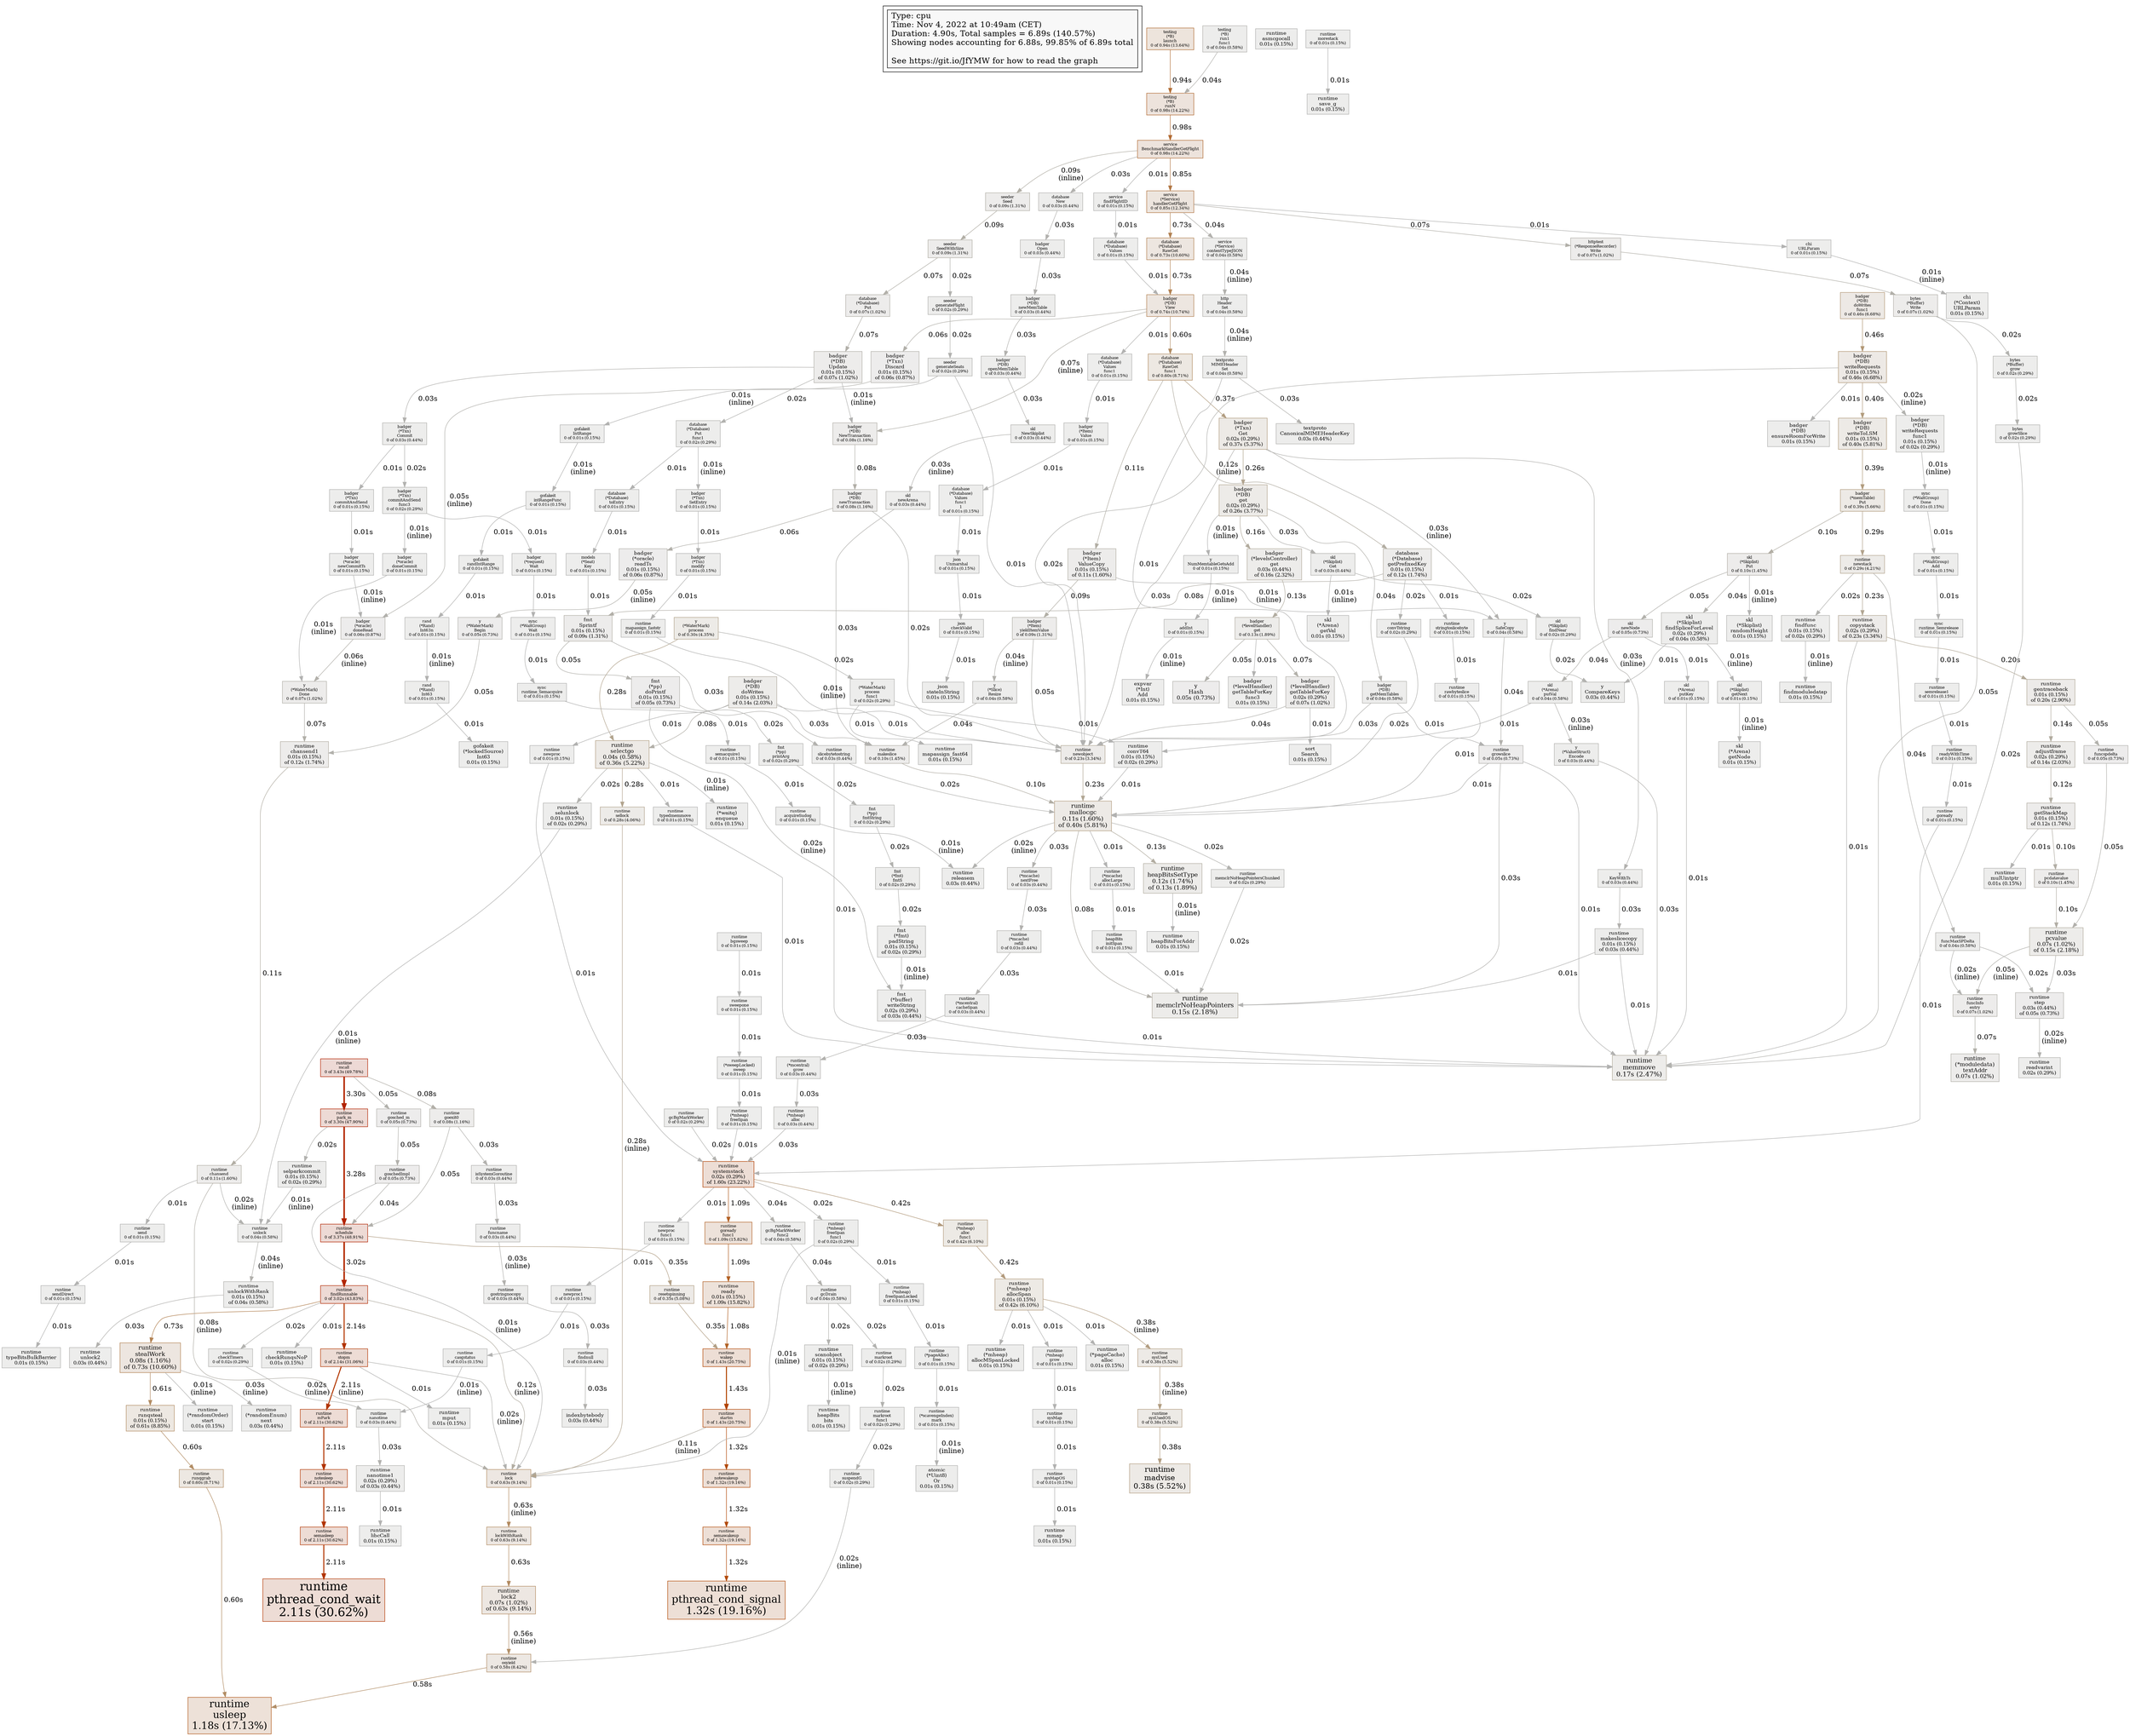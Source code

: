 digraph "unnamed" {
node [style=filled fillcolor="#f8f8f8"]
subgraph cluster_L { "Type: cpu" [shape=box fontsize=16 label="Type: cpu\lTime: Nov 4, 2022 at 10:49am (CET)\lDuration: 4.90s, Total samples = 6.89s (140.57%)\lShowing nodes accounting for 6.88s, 99.85% of 6.89s total\l\lSee https://git.io/JfYMW for how to read the graph\l"] }
N1 [label="runtime\nsystemstack\n0.02s (0.29%)\nof 1.60s (23.22%)" id="node1" fontsize=10 shape=box tooltip="runtime.systemstack (1.60s)" color="#b23f00" fillcolor="#edddd5"]
N2 [label="runtime\nmcall\n0 of 3.43s (49.78%)" id="node2" fontsize=8 shape=box tooltip="runtime.mcall (3.43s)" color="#b22100" fillcolor="#edd9d5"]
N3 [label="runtime\npthread_cond_wait\n2.11s (30.62%)" id="node3" fontsize=24 shape=box tooltip="runtime.pthread_cond_wait (2.11s)" color="#b23500" fillcolor="#eddcd5"]
N4 [label="runtime\nusleep\n1.18s (17.13%)" id="node4" fontsize=20 shape=box tooltip="runtime.usleep (1.18s)" color="#b25819" fillcolor="#ede1d8"]
N5 [label="runtime\nfindRunnable\n0 of 3.02s (43.83%)" id="node5" fontsize=8 shape=box tooltip="runtime.findRunnable (3.02s)" color="#b22700" fillcolor="#eddad5"]
N6 [label="runtime\npthread_cond_signal\n1.32s (19.16%)" id="node6" fontsize=21 shape=box tooltip="runtime.pthread_cond_signal (1.32s)" color="#b24a07" fillcolor="#eddfd6"]
N7 [label="runtime\nschedule\n0 of 3.37s (48.91%)" id="node7" fontsize=8 shape=box tooltip="runtime.schedule (3.37s)" color="#b22200" fillcolor="#eddad5"]
N8 [label="runtime\nmallocgc\n0.11s (1.60%)\nof 0.40s (5.81%)" id="node8" fontsize=12 shape=box tooltip="runtime.mallocgc (0.40s)" color="#b29c7e" fillcolor="#edeae6"]
N9 [label="runtime\nlock\n0 of 0.63s (9.14%)" id="node9" fontsize=8 shape=box tooltip="runtime.lock (0.63s)" color="#b28a60" fillcolor="#ede7e2"]
N10 [label="runtime\nwakep\n0 of 1.43s (20.75%)" id="node10" fontsize=8 shape=box tooltip="runtime.wakep (1.43s)" color="#b24300" fillcolor="#edded5"]
N11 [label="testing\n(*B)\nlaunch\n0 of 0.94s (13.64%)" id="node11" fontsize=8 shape=box tooltip="testing.(*B).launch (0.94s)" color="#b26f38" fillcolor="#ede4dc"]
N12 [label="runtime\nmemmove\n0.17s (2.47%)" id="node12" fontsize=13 shape=box tooltip="runtime.memmove (0.17s)" color="#b2ab9c" fillcolor="#edecea"]
N13 [label="database\n(*Database)\nRawGet\nfunc1\n0 of 0.60s (8.71%)" id="node13" fontsize=8 shape=box tooltip="github.com/christophwitzko/flight-booking-service/pkg/database.(*Database).RawGet.func1 (0.60s)" color="#b28d64" fillcolor="#ede8e2"]
N14 [label="badger\n(*DB)\nView\n0 of 0.74s (10.74%)" id="node14" fontsize=8 shape=box tooltip="github.com/dgraph-io/badger/v3.(*DB).View (0.74s)" color="#b28152" fillcolor="#ede6e0"]
N15 [label="runtime\nmadvise\n0.38s (5.52%)" id="node15" fontsize=15 shape=box tooltip="runtime.madvise (0.38s)" color="#b29d81" fillcolor="#edeae6"]
N16 [label="runtime\nselectgo\n0.04s (0.58%)\nof 0.36s (5.22%)" id="node16" fontsize=11 shape=box tooltip="runtime.selectgo (0.36s)" color="#b29f83" fillcolor="#edeae6"]
N17 [label="runtime\nnewobject\n0 of 0.23s (3.34%)" id="node17" fontsize=8 shape=box tooltip="runtime.newobject (0.23s)" color="#b2a794" fillcolor="#edebe9"]
N18 [label="service\nBenchmarkHandlerGetFlight\n0 of 0.98s (14.22%)" id="node18" fontsize=8 shape=box tooltip="github.com/christophwitzko/flight-booking-service/pkg/service.BenchmarkHandlerGetFlight (0.98s)" color="#b26b33" fillcolor="#ede3dc"]
N19 [label="runtime\nstealWork\n0.08s (1.16%)\nof 0.73s (10.60%)" id="node19" fontsize=12 shape=box tooltip="runtime.stealWork (0.73s)" color="#b28253" fillcolor="#ede6e0"]
N20 [label="service\n(*Service)\nhandlerGetFlight\n0 of 0.85s (12.34%)" id="node20" fontsize=8 shape=box tooltip="github.com/christophwitzko/flight-booking-service/pkg/service.(*Service).handlerGetFlight (0.85s)" color="#b27744" fillcolor="#ede5de"]
N21 [label="runtime\nmemclrNoHeapPointers\n0.15s (2.18%)" id="node21" fontsize=13 shape=box tooltip="runtime.memclrNoHeapPointers (0.15s)" color="#b2ac9f" fillcolor="#edecea"]
N22 [label="badger\n(*Txn)\nGet\n0.02s (0.29%)\nof 0.37s (5.37%)" id="node22" fontsize=10 shape=box tooltip="github.com/dgraph-io/badger/v3.(*Txn).Get (0.37s)" color="#b29e82" fillcolor="#edeae6"]
N23 [label="runtime\nstartm\n0 of 1.43s (20.75%)" id="node23" fontsize=8 shape=box tooltip="runtime.startm (1.43s)" color="#b24300" fillcolor="#edded5"]
N24 [label="badger\n(*DB)\ndoWrites\nfunc1\n0 of 0.46s (6.68%)" id="node24" fontsize=8 shape=box tooltip="github.com/dgraph-io/badger/v3.(*DB).doWrites.func1 (0.46s)" color="#b29876" fillcolor="#ede9e5"]
N25 [label="badger\n(*DB)\nget\n0.02s (0.29%)\nof 0.26s (3.77%)" id="node25" fontsize=10 shape=box tooltip="github.com/dgraph-io/badger/v3.(*DB).get (0.26s)" color="#b2a590" fillcolor="#edebe8"]
N26 [label="runtime\npcvalue\n0.07s (1.02%)\nof 0.15s (2.18%)" id="node26" fontsize=11 shape=box tooltip="runtime.pcvalue (0.15s)" color="#b2ac9f" fillcolor="#edecea"]
N27 [label="y\n(*WaterMark)\nprocess\n0 of 0.30s (4.35%)" id="node27" fontsize=8 shape=box tooltip="github.com/dgraph-io/badger/v3/y.(*WaterMark).process (0.30s)" color="#b2a38b" fillcolor="#edebe7"]
N28 [label="badger\n(*DB)\ndoWrites\n0.01s (0.15%)\nof 0.14s (2.03%)" id="node28" fontsize=10 shape=box tooltip="github.com/dgraph-io/badger/v3.(*DB).doWrites (0.14s)" color="#b2aca0" fillcolor="#edecea"]
N29 [label="runtime\nlock2\n0.07s (1.02%)\nof 0.63s (9.14%)" id="node29" fontsize=11 shape=box tooltip="runtime.lock2 (0.63s)" color="#b28a60" fillcolor="#ede7e2"]
N30 [label="badger\n(*DB)\nwriteRequests\n0.01s (0.15%)\nof 0.46s (6.68%)" id="node30" fontsize=10 shape=box tooltip="github.com/dgraph-io/badger/v3.(*DB).writeRequests (0.46s)" color="#b29876" fillcolor="#ede9e5"]
N31 [label="badger\n(*memTable)\nPut\n0 of 0.39s (5.66%)" id="node31" fontsize=8 shape=box tooltip="github.com/dgraph-io/badger/v3.(*memTable).Put (0.39s)" color="#b29d7f" fillcolor="#edeae6"]
N32 [label="runtime\n(*mheap)\nallocSpan\n0.01s (0.15%)\nof 0.42s (6.10%)" id="node32" fontsize=10 shape=box tooltip="runtime.(*mheap).allocSpan (0.42s)" color="#b29a7c" fillcolor="#edeae5"]
N33 [label="runtime\nnewstack\n0 of 0.29s (4.21%)" id="node33" fontsize=8 shape=box tooltip="runtime.newstack (0.29s)" color="#b2a38c" fillcolor="#edebe8"]
N34 [label="runtime\nstopm\n0 of 2.14s (31.06%)" id="node34" fontsize=8 shape=box tooltip="runtime.stopm (2.14s)" color="#b23400" fillcolor="#eddcd5"]
N35 [label="testing\n(*B)\nrunN\n0 of 0.98s (14.22%)" id="node35" fontsize=8 shape=box tooltip="testing.(*B).runN (0.98s)" color="#b26b33" fillcolor="#ede3dc"]
N36 [label="runtime\ngentraceback\n0.01s (0.15%)\nof 0.20s (2.90%)" id="node36" fontsize=10 shape=box tooltip="runtime.gentraceback (0.20s)" color="#b2a998" fillcolor="#edebe9"]
N37 [label="database\n(*Database)\ngetPrefixedKey\n0.01s (0.15%)\nof 0.12s (1.74%)" id="node37" fontsize=10 shape=box tooltip="github.com/christophwitzko/flight-booking-service/pkg/database.(*Database).getPrefixedKey (0.12s)" color="#b2ada2" fillcolor="#edeceb"]
N38 [label="runtime\nchansend1\n0.01s (0.15%)\nof 0.12s (1.74%)" id="node38" fontsize=10 shape=box tooltip="runtime.chansend1 (0.12s)" color="#b2ada2" fillcolor="#edeceb"]
N39 [label="fmt\nSprintf\n0.01s (0.15%)\nof 0.09s (1.31%)" id="node39" fontsize=10 shape=box tooltip="fmt.Sprintf (0.09s)" color="#b2afa6" fillcolor="#edeceb"]
N40 [label="runtime\npark_m\n0 of 3.30s (47.90%)" id="node40" fontsize=8 shape=box tooltip="runtime.park_m (3.30s)" color="#b22300" fillcolor="#eddad5"]
N41 [label="runtime\ncopystack\n0.02s (0.29%)\nof 0.23s (3.34%)" id="node41" fontsize=10 shape=box tooltip="runtime.copystack (0.23s)" color="#b2a794" fillcolor="#edebe9"]
N42 [label="runtime\nheapBitsSetType\n0.12s (1.74%)\nof 0.13s (1.89%)" id="node42" fontsize=12 shape=box tooltip="runtime.heapBitsSetType (0.13s)" color="#b2ada1" fillcolor="#edecea"]
N43 [label="badger\n(*levelHandler)\nget\n0 of 0.13s (1.89%)" id="node43" fontsize=8 shape=box tooltip="github.com/dgraph-io/badger/v3.(*levelHandler).get (0.13s)" color="#b2ada1" fillcolor="#edecea"]
N44 [label="runtime\nmakeslice\n0 of 0.10s (1.45%)" id="node44" fontsize=8 shape=box tooltip="runtime.makeslice (0.10s)" color="#b2aea5" fillcolor="#edeceb"]
N45 [label="badger\n(*levelsController)\nget\n0.03s (0.44%)\nof 0.16s (2.32%)" id="node45" fontsize=10 shape=box tooltip="github.com/dgraph-io/badger/v3.(*levelsController).get (0.16s)" color="#b2ab9d" fillcolor="#edecea"]
N46 [label="runtime\n(*moduledata)\ntextAddr\n0.07s (1.02%)" id="node46" fontsize=11 shape=box tooltip="runtime.(*moduledata).textAddr (0.07s)" color="#b2b0a9" fillcolor="#edeceb"]
N47 [label="badger\n(*DB)\nUpdate\n0.01s (0.15%)\nof 0.07s (1.02%)" id="node47" fontsize=10 shape=box tooltip="github.com/dgraph-io/badger/v3.(*DB).Update (0.07s)" color="#b2b0a9" fillcolor="#edeceb"]
N48 [label="skl\n(*Skiplist)\nPut\n0 of 0.10s (1.45%)" id="node48" fontsize=8 shape=box tooltip="github.com/dgraph-io/badger/v3/skl.(*Skiplist).Put (0.10s)" color="#b2aea5" fillcolor="#edeceb"]
N49 [label="runtime\nstep\n0.03s (0.44%)\nof 0.05s (0.73%)" id="node49" fontsize=10 shape=box tooltip="runtime.step (0.05s)" color="#b2b1ac" fillcolor="#edecec"]
N50 [label="runtime\nosyield\n0 of 0.58s (8.42%)" id="node50" fontsize=8 shape=box tooltip="runtime.osyield (0.58s)" color="#b28e67" fillcolor="#ede8e3"]
N51 [label="runtime\nchansend\n0 of 0.11s (1.60%)" id="node51" fontsize=8 shape=box tooltip="runtime.chansend (0.11s)" color="#b2aea4" fillcolor="#edeceb"]
N52 [label="badger\n(*levelHandler)\ngetTableForKey\n0.02s (0.29%)\nof 0.07s (1.02%)" id="node52" fontsize=10 shape=box tooltip="github.com/dgraph-io/badger/v3.(*levelHandler).getTableForKey (0.07s)" color="#b2b0a9" fillcolor="#edeceb"]
N53 [label="runtime\ngetStackMap\n0.01s (0.15%)\nof 0.12s (1.74%)" id="node53" fontsize=10 shape=box tooltip="runtime.getStackMap (0.12s)" color="#b2ada2" fillcolor="#edeceb"]
N54 [label="badger\n(*Item)\nValueCopy\n0.01s (0.15%)\nof 0.11s (1.60%)" id="node54" fontsize=10 shape=box tooltip="github.com/dgraph-io/badger/v3.(*Item).ValueCopy (0.11s)" color="#b2aea4" fillcolor="#edeceb"]
N55 [label="runtime\ngrowslice\n0 of 0.05s (0.73%)" id="node55" fontsize=8 shape=box tooltip="runtime.growslice (0.05s)" color="#b2b1ac" fillcolor="#edecec"]
N56 [label="runtime\nadjustframe\n0.02s (0.29%)\nof 0.14s (2.03%)" id="node56" fontsize=10 shape=box tooltip="runtime.adjustframe (0.14s)" color="#b2aca0" fillcolor="#edecea"]
N57 [label="y\nHash\n0.05s (0.73%)" id="node57" fontsize=11 shape=box tooltip="github.com/dgraph-io/badger/v3/y.Hash (0.05s)" color="#b2b1ac" fillcolor="#edecec"]
N58 [label="runtime\nready\n0.01s (0.15%)\nof 1.09s (15.82%)" id="node58" fontsize=10 shape=box tooltip="runtime.ready (1.09s)" color="#b26125" fillcolor="#ede2da"]
N59 [label="badger\n(*Item)\nyieldItemValue\n0 of 0.09s (1.31%)" id="node59" fontsize=8 shape=box tooltip="github.com/dgraph-io/badger/v3.(*Item).yieldItemValue (0.09s)" color="#b2afa6" fillcolor="#edeceb"]
N60 [label="y\nCompareKeys\n0.03s (0.44%)" id="node60" fontsize=10 shape=box tooltip="github.com/dgraph-io/badger/v3/y.CompareKeys (0.03s)" color="#b2b1ae" fillcolor="#ededec"]
N61 [label="runtime\nreleasem\n0.03s (0.44%)" id="node61" fontsize=10 shape=box tooltip="runtime.releasem (0.03s)" color="#b2b1ae" fillcolor="#ededec"]
N62 [label="fmt\n(*pp)\ndoPrintf\n0.01s (0.15%)\nof 0.05s (0.73%)" id="node62" fontsize=10 shape=box tooltip="fmt.(*pp).doPrintf (0.05s)" color="#b2b1ac" fillcolor="#edecec"]
N63 [label="runtime\nrunqsteal\n0.01s (0.15%)\nof 0.61s (8.85%)" id="node63" fontsize=10 shape=box tooltip="runtime.runqsteal (0.61s)" color="#b28c63" fillcolor="#ede8e2"]
N64 [label="skl\n(*Skiplist)\nfindSpliceForLevel\n0.02s (0.29%)\nof 0.04s (0.58%)" id="node64" fontsize=10 shape=box tooltip="github.com/dgraph-io/badger/v3/skl.(*Skiplist).findSpliceForLevel (0.04s)" color="#b2b1ad" fillcolor="#ededec"]
N65 [label="badger\n(*DB)\nwriteToLSM\n0.01s (0.15%)\nof 0.40s (5.81%)" id="node65" fontsize=10 shape=box tooltip="github.com/dgraph-io/badger/v3.(*DB).writeToLSM (0.40s)" color="#b29c7e" fillcolor="#edeae6"]
N66 [label="runtime\ngoexit0\n0 of 0.08s (1.16%)" id="node66" fontsize=8 shape=box tooltip="runtime.goexit0 (0.08s)" color="#b2afa8" fillcolor="#edeceb"]
N67 [label="fmt\n(*buffer)\nwriteString\n0.02s (0.29%)\nof 0.03s (0.44%)" id="node67" fontsize=10 shape=box tooltip="fmt.(*buffer).writeString (0.03s)" color="#b2b1ae" fillcolor="#ededec"]
N68 [label="seeder\nSeedWithSize\n0 of 0.09s (1.31%)" id="node68" fontsize=8 shape=box tooltip="github.com/christophwitzko/flight-booking-service/pkg/database/seeder.SeedWithSize (0.09s)" color="#b2afa6" fillcolor="#edeceb"]
N69 [label="badger\n(*DB)\nnewTransaction\n0 of 0.08s (1.16%)" id="node69" fontsize=8 shape=box tooltip="github.com/dgraph-io/badger/v3.(*DB).newTransaction (0.08s)" color="#b2afa8" fillcolor="#edeceb"]
N70 [label="bytes\n(*Buffer)\nWrite\n0 of 0.07s (1.02%)" id="node70" fontsize=8 shape=box tooltip="bytes.(*Buffer).Write (0.07s)" color="#b2b0a9" fillcolor="#edeceb"]
N71 [label="runtime\nfuncInfo\nentry\n0 of 0.07s (1.02%)" id="node71" fontsize=8 shape=box tooltip="runtime.funcInfo.entry (0.07s)" color="#b2b0a9" fillcolor="#edeceb"]
N72 [label="indexbytebody\n0.03s (0.44%)" id="node72" fontsize=10 shape=box tooltip="indexbytebody (0.03s)" color="#b2b1ae" fillcolor="#ededec"]
N73 [label="textproto\nCanonicalMIMEHeaderKey\n0.03s (0.44%)" id="node73" fontsize=10 shape=box tooltip="net/textproto.CanonicalMIMEHeaderKey (0.03s)" color="#b2b1ae" fillcolor="#ededec"]
N74 [label="runtime\n(*randomEnum)\nnext\n0.03s (0.44%)" id="node74" fontsize=10 shape=box tooltip="runtime.(*randomEnum).next (0.03s)" color="#b2b1ae" fillcolor="#ededec"]
N75 [label="runtime\nunlock\n0 of 0.04s (0.58%)" id="node75" fontsize=8 shape=box tooltip="runtime.unlock (0.04s)" color="#b2b1ad" fillcolor="#ededec"]
N76 [label="runtime\nunlock2\n0.03s (0.44%)" id="node76" fontsize=10 shape=box tooltip="runtime.unlock2 (0.03s)" color="#b2b1ae" fillcolor="#ededec"]
N77 [label="runtime\nmakeslicecopy\n0.01s (0.15%)\nof 0.03s (0.44%)" id="node77" fontsize=10 shape=box tooltip="runtime.makeslicecopy (0.03s)" color="#b2b1ae" fillcolor="#ededec"]
N78 [label="runtime\nconvT64\n0.01s (0.15%)\nof 0.02s (0.29%)" id="node78" fontsize=10 shape=box tooltip="runtime.convT64 (0.02s)" color="#b2b2af" fillcolor="#ededec"]
N79 [label="badger\n(*Txn)\nDiscard\n0.01s (0.15%)\nof 0.06s (0.87%)" id="node79" fontsize=10 shape=box tooltip="github.com/dgraph-io/badger/v3.(*Txn).Discard (0.06s)" color="#b2b0aa" fillcolor="#edecec"]
N80 [label="badger\n(*oracle)\nreadTs\n0.01s (0.15%)\nof 0.06s (0.87%)" id="node80" fontsize=10 shape=box tooltip="github.com/dgraph-io/badger/v3.(*oracle).readTs (0.06s)" color="#b2b0aa" fillcolor="#edecec"]
N81 [label="runtime\nnanotime1\n0.02s (0.29%)\nof 0.03s (0.44%)" id="node81" fontsize=10 shape=box tooltip="runtime.nanotime1 (0.03s)" color="#b2b1ae" fillcolor="#ededec"]
N82 [label="badger\n(*DB)\nNewTransaction\n0 of 0.08s (1.16%)" id="node82" fontsize=8 shape=box tooltip="github.com/dgraph-io/badger/v3.(*DB).NewTransaction (0.08s)" color="#b2afa8" fillcolor="#edeceb"]
N83 [label="runtime\nunlockWithRank\n0.01s (0.15%)\nof 0.04s (0.58%)" id="node83" fontsize=10 shape=box tooltip="runtime.unlockWithRank (0.04s)" color="#b2b1ad" fillcolor="#ededec"]
N84 [label="y\n(*WaterMark)\nDone\n0 of 0.07s (1.02%)" id="node84" fontsize=8 shape=box tooltip="github.com/dgraph-io/badger/v3/y.(*WaterMark).Done (0.07s)" color="#b2b0a9" fillcolor="#edeceb"]
N85 [label="runtime\nfuncMaxSPDelta\n0 of 0.04s (0.58%)" id="node85" fontsize=8 shape=box tooltip="runtime.funcMaxSPDelta (0.04s)" color="#b2b1ad" fillcolor="#ededec"]
N86 [label="runtime\ngcDrain\n0 of 0.04s (0.58%)" id="node86" fontsize=8 shape=box tooltip="runtime.gcDrain (0.04s)" color="#b2b1ad" fillcolor="#ededec"]
N87 [label="runtime\nreadvarint\n0.02s (0.29%)" id="node87" fontsize=10 shape=box tooltip="runtime.readvarint (0.02s)" color="#b2b2af" fillcolor="#ededec"]
N88 [label="testing\n(*B)\nrun1\nfunc1\n0 of 0.04s (0.58%)" id="node88" fontsize=8 shape=box tooltip="testing.(*B).run1.func1 (0.04s)" color="#b2b1ad" fillcolor="#ededec"]
N89 [label="badger\n(*oracle)\ndoneRead\n0 of 0.06s (0.87%)" id="node89" fontsize=8 shape=box tooltip="github.com/dgraph-io/badger/v3.(*oracle).doneRead (0.06s)" color="#b2b0aa" fillcolor="#edecec"]
N90 [label="skl\nnewNode\n0 of 0.05s (0.73%)" id="node90" fontsize=8 shape=box tooltip="github.com/dgraph-io/badger/v3/skl.newNode (0.05s)" color="#b2b1ac" fillcolor="#edecec"]
N91 [label="runtime\ngoschedImpl\n0 of 0.05s (0.73%)" id="node91" fontsize=8 shape=box tooltip="runtime.goschedImpl (0.05s)" color="#b2b1ac" fillcolor="#edecec"]
N92 [label="badger\n(*DB)\ngetMemTables\n0 of 0.04s (0.58%)" id="node92" fontsize=8 shape=box tooltip="github.com/dgraph-io/badger/v3.(*DB).getMemTables (0.04s)" color="#b2b1ad" fillcolor="#ededec"]
N93 [label="skl\n(*Arena)\nputVal\n0 of 0.04s (0.58%)" id="node93" fontsize=8 shape=box tooltip="github.com/dgraph-io/badger/v3/skl.(*Arena).putVal (0.04s)" color="#b2b1ad" fillcolor="#ededec"]
N94 [label="y\nSafeCopy\n0 of 0.04s (0.58%)" id="node94" fontsize=8 shape=box tooltip="github.com/dgraph-io/badger/v3/y.SafeCopy (0.04s)" color="#b2b1ad" fillcolor="#ededec"]
N95 [label="textproto\nMIMEHeader\nSet\n0 of 0.04s (0.58%)" id="node95" fontsize=8 shape=box tooltip="net/textproto.MIMEHeader.Set (0.04s)" color="#b2b1ad" fillcolor="#ededec"]
N96 [label="fmt\n(*fmt)\npadString\n0.01s (0.15%)\nof 0.02s (0.29%)" id="node96" fontsize=10 shape=box tooltip="fmt.(*fmt).padString (0.02s)" color="#b2b2af" fillcolor="#ededec"]
N97 [label="badger\n(*DB)\nwriteRequests\nfunc1\n0.01s (0.15%)\nof 0.02s (0.29%)" id="node97" fontsize=10 shape=box tooltip="github.com/dgraph-io/badger/v3.(*DB).writeRequests.func1 (0.02s)" color="#b2b2af" fillcolor="#ededec"]
N98 [label="runtime\nasmcgocall\n0.01s (0.15%)" id="node98" fontsize=10 shape=box tooltip="runtime.asmcgocall (0.01s)" color="#b2b2b1" fillcolor="#ededec"]
N99 [label="runtime\nfindfunc\n0.01s (0.15%)\nof 0.02s (0.29%)" id="node99" fontsize=10 shape=box tooltip="runtime.findfunc (0.02s)" color="#b2b2af" fillcolor="#ededec"]
N100 [label="runtime\nscanobject\n0.01s (0.15%)\nof 0.02s (0.29%)" id="node100" fontsize=10 shape=box tooltip="runtime.scanobject (0.02s)" color="#b2b2af" fillcolor="#ededec"]
N101 [label="runtime\nselparkcommit\n0.01s (0.15%)\nof 0.02s (0.29%)" id="node101" fontsize=10 shape=box tooltip="runtime.selparkcommit (0.02s)" color="#b2b2af" fillcolor="#ededec"]
N102 [label="runtime\nselunlock\n0.01s (0.15%)\nof 0.02s (0.29%)" id="node102" fontsize=10 shape=box tooltip="runtime.selunlock (0.02s)" color="#b2b2af" fillcolor="#ededec"]
N103 [label="badger\n(*Txn)\nCommit\n0 of 0.03s (0.44%)" id="node103" fontsize=8 shape=box tooltip="github.com/dgraph-io/badger/v3.(*Txn).Commit (0.03s)" color="#b2b1ae" fillcolor="#ededec"]
N104 [label="skl\n(*Skiplist)\nGet\n0 of 0.03s (0.44%)" id="node104" fontsize=8 shape=box tooltip="github.com/dgraph-io/badger/v3/skl.(*Skiplist).Get (0.03s)" color="#b2b1ae" fillcolor="#ededec"]
N105 [label="runtime\nnanotime\n0 of 0.03s (0.44%)" id="node105" fontsize=8 shape=box tooltip="runtime.nanotime (0.03s)" color="#b2b1ae" fillcolor="#ededec"]
N106 [label="runtime\nslicebytetostring\n0 of 0.03s (0.44%)" id="node106" fontsize=8 shape=box tooltip="runtime.slicebytetostring (0.03s)" color="#b2b1ae" fillcolor="#ededec"]
N107 [label="json\nstateInString\n0.01s (0.15%)" id="node107" fontsize=10 shape=box tooltip="encoding/json.stateInString (0.01s)" color="#b2b2b1" fillcolor="#ededec"]
N108 [label="expvar\n(*Int)\nAdd\n0.01s (0.15%)" id="node108" fontsize=10 shape=box tooltip="expvar.(*Int).Add (0.01s)" color="#b2b2b1" fillcolor="#ededec"]
N109 [label="gofakeit\n(*lockedSource)\nInt63\n0.01s (0.15%)" id="node109" fontsize=10 shape=box tooltip="github.com/brianvoe/gofakeit/v6.(*lockedSource).Int63 (0.01s)" color="#b2b2b1" fillcolor="#ededec"]
N110 [label="database\n(*Database)\nPut\nfunc1\n0 of 0.02s (0.29%)" id="node110" fontsize=8 shape=box tooltip="github.com/christophwitzko/flight-booking-service/pkg/database.(*Database).Put.func1 (0.02s)" color="#b2b2af" fillcolor="#ededec"]
N111 [label="seeder\ngenerateSeats\n0 of 0.02s (0.29%)" id="node111" fontsize=8 shape=box tooltip="github.com/christophwitzko/flight-booking-service/pkg/database/seeder.generateSeats (0.02s)" color="#b2b2af" fillcolor="#ededec"]
N112 [label="badger\n(*DB)\nensureRoomForWrite\n0.01s (0.15%)" id="node112" fontsize=10 shape=box tooltip="github.com/dgraph-io/badger/v3.(*DB).ensureRoomForWrite (0.01s)" color="#b2b2b1" fillcolor="#ededec"]
N113 [label="badger\n(*Txn)\ncommitAndSend\nfunc3\n0 of 0.02s (0.29%)" id="node113" fontsize=8 shape=box tooltip="github.com/dgraph-io/badger/v3.(*Txn).commitAndSend.func3 (0.02s)" color="#b2b2af" fillcolor="#ededec"]
N114 [label="badger\n(*levelHandler)\ngetTableForKey\nfunc3\n0.01s (0.15%)" id="node114" fontsize=10 shape=box tooltip="github.com/dgraph-io/badger/v3.(*levelHandler).getTableForKey.func3 (0.01s)" color="#b2b2b1" fillcolor="#ededec"]
N115 [label="skl\n(*Arena)\ngetNode\n0.01s (0.15%)" id="node115" fontsize=10 shape=box tooltip="github.com/dgraph-io/badger/v3/skl.(*Arena).getNode (0.01s)" color="#b2b2b1" fillcolor="#ededec"]
N116 [label="skl\n(*Arena)\ngetVal\n0.01s (0.15%)" id="node116" fontsize=10 shape=box tooltip="github.com/dgraph-io/badger/v3/skl.(*Arena).getVal (0.01s)" color="#b2b2b1" fillcolor="#ededec"]
N117 [label="skl\n(*Skiplist)\nrandomHeight\n0.01s (0.15%)" id="node117" fontsize=10 shape=box tooltip="github.com/dgraph-io/badger/v3/skl.(*Skiplist).randomHeight (0.01s)" color="#b2b2b1" fillcolor="#ededec"]
N118 [label="y\n(*WaterMark)\nprocess\nfunc1\n0 of 0.02s (0.29%)" id="node118" fontsize=8 shape=box tooltip="github.com/dgraph-io/badger/v3/y.(*WaterMark).process.func1 (0.02s)" color="#b2b2af" fillcolor="#ededec"]
N119 [label="chi\n(*Context)\nURLParam\n0.01s (0.15%)" id="node119" fontsize=10 shape=box tooltip="github.com/go-chi/chi/v5.(*Context).URLParam (0.01s)" color="#b2b2b1" fillcolor="#ededec"]
N120 [label="runtime\n(*mheap)\nallocMSpanLocked\n0.01s (0.15%)" id="node120" fontsize=10 shape=box tooltip="runtime.(*mheap).allocMSpanLocked (0.01s)" color="#b2b2b1" fillcolor="#ededec"]
N121 [label="runtime\n(*mheap)\nfreeSpan\nfunc1\n0 of 0.02s (0.29%)" id="node121" fontsize=8 shape=box tooltip="runtime.(*mheap).freeSpan.func1 (0.02s)" color="#b2b2af" fillcolor="#ededec"]
N122 [label="runtime\n(*pageCache)\nalloc\n0.01s (0.15%)" id="node122" fontsize=10 shape=box tooltip="runtime.(*pageCache).alloc (0.01s)" color="#b2b2b1" fillcolor="#ededec"]
N123 [label="runtime\n(*randomOrder)\nstart\n0.01s (0.15%)" id="node123" fontsize=10 shape=box tooltip="runtime.(*randomOrder).start (0.01s)" color="#b2b2b1" fillcolor="#ededec"]
N124 [label="runtime\n(*waitq)\nenqueue\n0.01s (0.15%)" id="node124" fontsize=10 shape=box tooltip="runtime.(*waitq).enqueue (0.01s)" color="#b2b2b1" fillcolor="#ededec"]
N125 [label="runtime\ncheckRunqsNoP\n0.01s (0.15%)" id="node125" fontsize=10 shape=box tooltip="runtime.checkRunqsNoP (0.01s)" color="#b2b2b1" fillcolor="#ededec"]
N126 [label="runtime\nfindmoduledatap\n0.01s (0.15%)" id="node126" fontsize=10 shape=box tooltip="runtime.findmoduledatap (0.01s)" color="#b2b2b1" fillcolor="#ededec"]
N127 [label="runtime\ngcBgMarkWorker\n0 of 0.02s (0.29%)" id="node127" fontsize=8 shape=box tooltip="runtime.gcBgMarkWorker (0.02s)" color="#b2b2af" fillcolor="#ededec"]
N128 [label="runtime\nheapBits\nbits\n0.01s (0.15%)" id="node128" fontsize=10 shape=box tooltip="runtime.heapBits.bits (0.01s)" color="#b2b2b1" fillcolor="#ededec"]
N129 [label="runtime\nheapBitsForAddr\n0.01s (0.15%)" id="node129" fontsize=10 shape=box tooltip="runtime.heapBitsForAddr (0.01s)" color="#b2b2b1" fillcolor="#ededec"]
N130 [label="runtime\nlibcCall\n0.01s (0.15%)" id="node130" fontsize=10 shape=box tooltip="runtime.libcCall (0.01s)" color="#b2b2b1" fillcolor="#ededec"]
N131 [label="runtime\nmapassign_fast64\n0.01s (0.15%)" id="node131" fontsize=10 shape=box tooltip="runtime.mapassign_fast64 (0.01s)" color="#b2b2b1" fillcolor="#ededec"]
N132 [label="runtime\nmmap\n0.01s (0.15%)" id="node132" fontsize=10 shape=box tooltip="runtime.mmap (0.01s)" color="#b2b2b1" fillcolor="#ededec"]
N133 [label="runtime\nmput\n0.01s (0.15%)" id="node133" fontsize=10 shape=box tooltip="runtime.mput (0.01s)" color="#b2b2b1" fillcolor="#ededec"]
N134 [label="runtime\nmulUintptr\n0.01s (0.15%)" id="node134" fontsize=10 shape=box tooltip="runtime.mulUintptr (0.01s)" color="#b2b2b1" fillcolor="#ededec"]
N135 [label="runtime\nsave_g\n0.01s (0.15%)" id="node135" fontsize=10 shape=box tooltip="runtime.save_g (0.01s)" color="#b2b2b1" fillcolor="#ededec"]
N136 [label="runtime\ntypeBitsBulkBarrier\n0.01s (0.15%)" id="node136" fontsize=10 shape=box tooltip="runtime.typeBitsBulkBarrier (0.01s)" color="#b2b2b1" fillcolor="#ededec"]
N137 [label="atomic\n(*Uint8)\nOr\n0.01s (0.15%)" id="node137" fontsize=10 shape=box tooltip="runtime/internal/atomic.(*Uint8).Or (0.01s)" color="#b2b2b1" fillcolor="#ededec"]
N138 [label="sort\nSearch\n0.01s (0.15%)" id="node138" fontsize=10 shape=box tooltip="sort.Search (0.01s)" color="#b2b2b1" fillcolor="#ededec"]
N139 [label="runtime\nbgsweep\n0 of 0.01s (0.15%)" id="node139" fontsize=8 shape=box tooltip="runtime.bgsweep (0.01s)" color="#b2b2b1" fillcolor="#ededec"]
N140 [label="runtime\nmorestack\n0 of 0.01s (0.15%)" id="node140" fontsize=8 shape=box tooltip="runtime.morestack (0.01s)" color="#b2b2b1" fillcolor="#ededec"]
N141 [label="bytes\n(*Buffer)\ngrow\n0 of 0.02s (0.29%)" id="node141" fontsize=8 shape=box tooltip="bytes.(*Buffer).grow (0.02s)" color="#b2b2af" fillcolor="#ededec"]
N142 [label="bytes\ngrowSlice\n0 of 0.02s (0.29%)" id="node142" fontsize=8 shape=box tooltip="bytes.growSlice (0.02s)" color="#b2b2af" fillcolor="#ededec"]
N143 [label="json\nUnmarshal\n0 of 0.01s (0.15%)" id="node143" fontsize=8 shape=box tooltip="encoding/json.Unmarshal (0.01s)" color="#b2b2b1" fillcolor="#ededec"]
N144 [label="json\ncheckValid\n0 of 0.01s (0.15%)" id="node144" fontsize=8 shape=box tooltip="encoding/json.checkValid (0.01s)" color="#b2b2b1" fillcolor="#ededec"]
N145 [label="fmt\n(*fmt)\nfmtS\n0 of 0.02s (0.29%)" id="node145" fontsize=8 shape=box tooltip="fmt.(*fmt).fmtS (0.02s)" color="#b2b2af" fillcolor="#ededec"]
N146 [label="fmt\n(*pp)\nfmtString\n0 of 0.02s (0.29%)" id="node146" fontsize=8 shape=box tooltip="fmt.(*pp).fmtString (0.02s)" color="#b2b2af" fillcolor="#ededec"]
N147 [label="fmt\n(*pp)\nprintArg\n0 of 0.02s (0.29%)" id="node147" fontsize=8 shape=box tooltip="fmt.(*pp).printArg (0.02s)" color="#b2b2af" fillcolor="#ededec"]
N148 [label="gofakeit\nIntRange\n0 of 0.01s (0.15%)" id="node148" fontsize=8 shape=box tooltip="github.com/brianvoe/gofakeit/v6.IntRange (0.01s)" color="#b2b2b1" fillcolor="#ededec"]
N149 [label="gofakeit\nintRangeFunc\n0 of 0.01s (0.15%)" id="node149" fontsize=8 shape=box tooltip="github.com/brianvoe/gofakeit/v6.intRangeFunc (0.01s)" color="#b2b2b1" fillcolor="#ededec"]
N150 [label="gofakeit\nrandIntRange\n0 of 0.01s (0.15%)" id="node150" fontsize=8 shape=box tooltip="github.com/brianvoe/gofakeit/v6.randIntRange (0.01s)" color="#b2b2b1" fillcolor="#ededec"]
N151 [label="database\n(*Database)\nPut\n0 of 0.07s (1.02%)" id="node151" fontsize=8 shape=box tooltip="github.com/christophwitzko/flight-booking-service/pkg/database.(*Database).Put (0.07s)" color="#b2b0a9" fillcolor="#edeceb"]
N152 [label="database\n(*Database)\nRawGet\n0 of 0.73s (10.60%)" id="node152" fontsize=8 shape=box tooltip="github.com/christophwitzko/flight-booking-service/pkg/database.(*Database).RawGet (0.73s)" color="#b28253" fillcolor="#ede6e0"]
N153 [label="database\n(*Database)\nValues\n0 of 0.01s (0.15%)" id="node153" fontsize=8 shape=box tooltip="github.com/christophwitzko/flight-booking-service/pkg/database.(*Database).Values (0.01s)" color="#b2b2b1" fillcolor="#ededec"]
N154 [label="database\n(*Database)\nValues\nfunc1\n0 of 0.01s (0.15%)" id="node154" fontsize=8 shape=box tooltip="github.com/christophwitzko/flight-booking-service/pkg/database.(*Database).Values.func1 (0.01s)" color="#b2b2b1" fillcolor="#ededec"]
N155 [label="database\n(*Database)\nValues\nfunc1\n1\n0 of 0.01s (0.15%)" id="node155" fontsize=8 shape=box tooltip="github.com/christophwitzko/flight-booking-service/pkg/database.(*Database).Values.func1.1 (0.01s)" color="#b2b2b1" fillcolor="#ededec"]
N156 [label="database\n(*Database)\ntoEntry\n0 of 0.01s (0.15%)" id="node156" fontsize=8 shape=box tooltip="github.com/christophwitzko/flight-booking-service/pkg/database.(*Database).toEntry (0.01s)" color="#b2b2b1" fillcolor="#ededec"]
N157 [label="database\nNew\n0 of 0.03s (0.44%)" id="node157" fontsize=8 shape=box tooltip="github.com/christophwitzko/flight-booking-service/pkg/database.New (0.03s)" color="#b2b1ae" fillcolor="#ededec"]
N158 [label="models\n(*Seat)\nKey\n0 of 0.01s (0.15%)" id="node158" fontsize=8 shape=box tooltip="github.com/christophwitzko/flight-booking-service/pkg/database/models.(*Seat).Key (0.01s)" color="#b2b2b1" fillcolor="#ededec"]
N159 [label="seeder\nSeed\n0 of 0.09s (1.31%)" id="node159" fontsize=8 shape=box tooltip="github.com/christophwitzko/flight-booking-service/pkg/database/seeder.Seed (0.09s)" color="#b2afa6" fillcolor="#edeceb"]
N160 [label="seeder\ngenerateFlight\n0 of 0.02s (0.29%)" id="node160" fontsize=8 shape=box tooltip="github.com/christophwitzko/flight-booking-service/pkg/database/seeder.generateFlight (0.02s)" color="#b2b2af" fillcolor="#ededec"]
N161 [label="service\n(*Service)\ncontentTypeJSON\n0 of 0.04s (0.58%)" id="node161" fontsize=8 shape=box tooltip="github.com/christophwitzko/flight-booking-service/pkg/service.(*Service).contentTypeJSON (0.04s)" color="#b2b1ad" fillcolor="#ededec"]
N162 [label="service\nfindFlightID\n0 of 0.01s (0.15%)" id="node162" fontsize=8 shape=box tooltip="github.com/christophwitzko/flight-booking-service/pkg/service.findFlightID (0.01s)" color="#b2b2b1" fillcolor="#ededec"]
N163 [label="badger\n(*DB)\nnewMemTable\n0 of 0.03s (0.44%)" id="node163" fontsize=8 shape=box tooltip="github.com/dgraph-io/badger/v3.(*DB).newMemTable (0.03s)" color="#b2b1ae" fillcolor="#ededec"]
N164 [label="badger\n(*DB)\nopenMemTable\n0 of 0.03s (0.44%)" id="node164" fontsize=8 shape=box tooltip="github.com/dgraph-io/badger/v3.(*DB).openMemTable (0.03s)" color="#b2b1ae" fillcolor="#ededec"]
N165 [label="badger\n(*Item)\nValue\n0 of 0.01s (0.15%)" id="node165" fontsize=8 shape=box tooltip="github.com/dgraph-io/badger/v3.(*Item).Value (0.01s)" color="#b2b2b1" fillcolor="#ededec"]
N166 [label="badger\n(*Txn)\nSetEntry\n0 of 0.01s (0.15%)" id="node166" fontsize=8 shape=box tooltip="github.com/dgraph-io/badger/v3.(*Txn).SetEntry (0.01s)" color="#b2b2b1" fillcolor="#ededec"]
N167 [label="badger\n(*Txn)\ncommitAndSend\n0 of 0.01s (0.15%)" id="node167" fontsize=8 shape=box tooltip="github.com/dgraph-io/badger/v3.(*Txn).commitAndSend (0.01s)" color="#b2b2b1" fillcolor="#ededec"]
N168 [label="badger\n(*Txn)\nmodify\n0 of 0.01s (0.15%)" id="node168" fontsize=8 shape=box tooltip="github.com/dgraph-io/badger/v3.(*Txn).modify (0.01s)" color="#b2b2b1" fillcolor="#ededec"]
N169 [label="badger\n(*oracle)\ndoneCommit\n0 of 0.01s (0.15%)" id="node169" fontsize=8 shape=box tooltip="github.com/dgraph-io/badger/v3.(*oracle).doneCommit (0.01s)" color="#b2b2b1" fillcolor="#ededec"]
N170 [label="badger\n(*oracle)\nnewCommitTs\n0 of 0.01s (0.15%)" id="node170" fontsize=8 shape=box tooltip="github.com/dgraph-io/badger/v3.(*oracle).newCommitTs (0.01s)" color="#b2b2b1" fillcolor="#ededec"]
N171 [label="badger\n(*request)\nWait\n0 of 0.01s (0.15%)" id="node171" fontsize=8 shape=box tooltip="github.com/dgraph-io/badger/v3.(*request).Wait (0.01s)" color="#b2b2b1" fillcolor="#ededec"]
N172 [label="badger\nOpen\n0 of 0.03s (0.44%)" id="node172" fontsize=8 shape=box tooltip="github.com/dgraph-io/badger/v3.Open (0.03s)" color="#b2b1ae" fillcolor="#ededec"]
N173 [label="skl\n(*Arena)\nputKey\n0 of 0.01s (0.15%)" id="node173" fontsize=8 shape=box tooltip="github.com/dgraph-io/badger/v3/skl.(*Arena).putKey (0.01s)" color="#b2b2b1" fillcolor="#ededec"]
N174 [label="skl\n(*Skiplist)\nfindNear\n0 of 0.02s (0.29%)" id="node174" fontsize=8 shape=box tooltip="github.com/dgraph-io/badger/v3/skl.(*Skiplist).findNear (0.02s)" color="#b2b2af" fillcolor="#ededec"]
N175 [label="skl\n(*Skiplist)\ngetNext\n0 of 0.01s (0.15%)" id="node175" fontsize=8 shape=box tooltip="github.com/dgraph-io/badger/v3/skl.(*Skiplist).getNext (0.01s)" color="#b2b2b1" fillcolor="#ededec"]
N176 [label="skl\nNewSkiplist\n0 of 0.03s (0.44%)" id="node176" fontsize=8 shape=box tooltip="github.com/dgraph-io/badger/v3/skl.NewSkiplist (0.03s)" color="#b2b1ae" fillcolor="#ededec"]
N177 [label="skl\nnewArena\n0 of 0.03s (0.44%)" id="node177" fontsize=8 shape=box tooltip="github.com/dgraph-io/badger/v3/skl.newArena (0.03s)" color="#b2b1ae" fillcolor="#ededec"]
N178 [label="y\n(*Slice)\nResize\n0 of 0.04s (0.58%)" id="node178" fontsize=8 shape=box tooltip="github.com/dgraph-io/badger/v3/y.(*Slice).Resize (0.04s)" color="#b2b1ad" fillcolor="#ededec"]
N179 [label="y\n(*ValueStruct)\nEncode\n0 of 0.03s (0.44%)" id="node179" fontsize=8 shape=box tooltip="github.com/dgraph-io/badger/v3/y.(*ValueStruct).Encode (0.03s)" color="#b2b1ae" fillcolor="#ededec"]
N180 [label="y\n(*WaterMark)\nBegin\n0 of 0.05s (0.73%)" id="node180" fontsize=8 shape=box tooltip="github.com/dgraph-io/badger/v3/y.(*WaterMark).Begin (0.05s)" color="#b2b1ac" fillcolor="#edecec"]
N181 [label="y\nKeyWithTs\n0 of 0.03s (0.44%)" id="node181" fontsize=8 shape=box tooltip="github.com/dgraph-io/badger/v3/y.KeyWithTs (0.03s)" color="#b2b1ae" fillcolor="#ededec"]
N182 [label="y\nNumMemtableGetsAdd\n0 of 0.01s (0.15%)" id="node182" fontsize=8 shape=box tooltip="github.com/dgraph-io/badger/v3/y.NumMemtableGetsAdd (0.01s)" color="#b2b2b1" fillcolor="#ededec"]
N183 [label="y\naddInt\n0 of 0.01s (0.15%)" id="node183" fontsize=8 shape=box tooltip="github.com/dgraph-io/badger/v3/y.addInt (0.01s)" color="#b2b2b1" fillcolor="#ededec"]
N184 [label="chi\nURLParam\n0 of 0.01s (0.15%)" id="node184" fontsize=8 shape=box tooltip="github.com/go-chi/chi/v5.URLParam (0.01s)" color="#b2b2b1" fillcolor="#ededec"]
N185 [label="rand\n(*Rand)\nInt63\n0 of 0.01s (0.15%)" id="node185" fontsize=8 shape=box tooltip="math/rand.(*Rand).Int63 (0.01s)" color="#b2b2b1" fillcolor="#ededec"]
N186 [label="rand\n(*Rand)\nInt63n\n0 of 0.01s (0.15%)" id="node186" fontsize=8 shape=box tooltip="math/rand.(*Rand).Int63n (0.01s)" color="#b2b2b1" fillcolor="#ededec"]
N187 [label="http\nHeader\nSet\n0 of 0.04s (0.58%)" id="node187" fontsize=8 shape=box tooltip="net/http.Header.Set (0.04s)" color="#b2b1ad" fillcolor="#ededec"]
N188 [label="httptest\n(*ResponseRecorder)\nWrite\n0 of 0.07s (1.02%)" id="node188" fontsize=8 shape=box tooltip="net/http/httptest.(*ResponseRecorder).Write (0.07s)" color="#b2b0a9" fillcolor="#edeceb"]
N189 [label="runtime\n(*mcache)\nallocLarge\n0 of 0.01s (0.15%)" id="node189" fontsize=8 shape=box tooltip="runtime.(*mcache).allocLarge (0.01s)" color="#b2b2b1" fillcolor="#ededec"]
N190 [label="runtime\n(*mcache)\nnextFree\n0 of 0.03s (0.44%)" id="node190" fontsize=8 shape=box tooltip="runtime.(*mcache).nextFree (0.03s)" color="#b2b1ae" fillcolor="#ededec"]
N191 [label="runtime\n(*mcache)\nrefill\n0 of 0.03s (0.44%)" id="node191" fontsize=8 shape=box tooltip="runtime.(*mcache).refill (0.03s)" color="#b2b1ae" fillcolor="#ededec"]
N192 [label="runtime\n(*mcentral)\ncacheSpan\n0 of 0.03s (0.44%)" id="node192" fontsize=8 shape=box tooltip="runtime.(*mcentral).cacheSpan (0.03s)" color="#b2b1ae" fillcolor="#ededec"]
N193 [label="runtime\n(*mcentral)\ngrow\n0 of 0.03s (0.44%)" id="node193" fontsize=8 shape=box tooltip="runtime.(*mcentral).grow (0.03s)" color="#b2b1ae" fillcolor="#ededec"]
N194 [label="runtime\n(*mheap)\nalloc\n0 of 0.03s (0.44%)" id="node194" fontsize=8 shape=box tooltip="runtime.(*mheap).alloc (0.03s)" color="#b2b1ae" fillcolor="#ededec"]
N195 [label="runtime\n(*mheap)\nalloc\nfunc1\n0 of 0.42s (6.10%)" id="node195" fontsize=8 shape=box tooltip="runtime.(*mheap).alloc.func1 (0.42s)" color="#b29a7c" fillcolor="#edeae5"]
N196 [label="runtime\n(*mheap)\nfreeSpan\n0 of 0.01s (0.15%)" id="node196" fontsize=8 shape=box tooltip="runtime.(*mheap).freeSpan (0.01s)" color="#b2b2b1" fillcolor="#ededec"]
N197 [label="runtime\n(*mheap)\nfreeSpanLocked\n0 of 0.01s (0.15%)" id="node197" fontsize=8 shape=box tooltip="runtime.(*mheap).freeSpanLocked (0.01s)" color="#b2b2b1" fillcolor="#ededec"]
N198 [label="runtime\n(*mheap)\ngrow\n0 of 0.01s (0.15%)" id="node198" fontsize=8 shape=box tooltip="runtime.(*mheap).grow (0.01s)" color="#b2b2b1" fillcolor="#ededec"]
N199 [label="runtime\n(*pageAlloc)\nfree\n0 of 0.01s (0.15%)" id="node199" fontsize=8 shape=box tooltip="runtime.(*pageAlloc).free (0.01s)" color="#b2b2b1" fillcolor="#ededec"]
N200 [label="runtime\n(*scavengeIndex)\nmark\n0 of 0.01s (0.15%)" id="node200" fontsize=8 shape=box tooltip="runtime.(*scavengeIndex).mark (0.01s)" color="#b2b2b1" fillcolor="#ededec"]
N201 [label="runtime\n(*sweepLocked)\nsweep\n0 of 0.01s (0.15%)" id="node201" fontsize=8 shape=box tooltip="runtime.(*sweepLocked).sweep (0.01s)" color="#b2b2b1" fillcolor="#ededec"]
N202 [label="runtime\nacquireSudog\n0 of 0.01s (0.15%)" id="node202" fontsize=8 shape=box tooltip="runtime.acquireSudog (0.01s)" color="#b2b2b1" fillcolor="#ededec"]
N203 [label="runtime\ncasgstatus\n0 of 0.01s (0.15%)" id="node203" fontsize=8 shape=box tooltip="runtime.casgstatus (0.01s)" color="#b2b2b1" fillcolor="#ededec"]
N204 [label="runtime\ncheckTimers\n0 of 0.02s (0.29%)" id="node204" fontsize=8 shape=box tooltip="runtime.checkTimers (0.02s)" color="#b2b2af" fillcolor="#ededec"]
N205 [label="runtime\nconvTstring\n0 of 0.02s (0.29%)" id="node205" fontsize=8 shape=box tooltip="runtime.convTstring (0.02s)" color="#b2b2af" fillcolor="#ededec"]
N206 [label="runtime\nfindnull\n0 of 0.03s (0.44%)" id="node206" fontsize=8 shape=box tooltip="runtime.findnull (0.03s)" color="#b2b1ae" fillcolor="#ededec"]
N207 [label="runtime\nfuncname\n0 of 0.03s (0.44%)" id="node207" fontsize=8 shape=box tooltip="runtime.funcname (0.03s)" color="#b2b1ae" fillcolor="#ededec"]
N208 [label="runtime\nfuncspdelta\n0 of 0.05s (0.73%)" id="node208" fontsize=8 shape=box tooltip="runtime.funcspdelta (0.05s)" color="#b2b1ac" fillcolor="#edecec"]
N209 [label="runtime\ngcBgMarkWorker\nfunc2\n0 of 0.04s (0.58%)" id="node209" fontsize=8 shape=box tooltip="runtime.gcBgMarkWorker.func2 (0.04s)" color="#b2b1ad" fillcolor="#ededec"]
N210 [label="runtime\ngoready\n0 of 0.01s (0.15%)" id="node210" fontsize=8 shape=box tooltip="runtime.goready (0.01s)" color="#b2b2b1" fillcolor="#ededec"]
N211 [label="runtime\ngoready\nfunc1\n0 of 1.09s (15.82%)" id="node211" fontsize=8 shape=box tooltip="runtime.goready.func1 (1.09s)" color="#b26125" fillcolor="#ede2da"]
N212 [label="runtime\ngosched_m\n0 of 0.05s (0.73%)" id="node212" fontsize=8 shape=box tooltip="runtime.gosched_m (0.05s)" color="#b2b1ac" fillcolor="#edecec"]
N213 [label="runtime\ngostringnocopy\n0 of 0.03s (0.44%)" id="node213" fontsize=8 shape=box tooltip="runtime.gostringnocopy (0.03s)" color="#b2b1ae" fillcolor="#ededec"]
N214 [label="runtime\nheapBits\ninitSpan\n0 of 0.01s (0.15%)" id="node214" fontsize=8 shape=box tooltip="runtime.heapBits.initSpan (0.01s)" color="#b2b2b1" fillcolor="#ededec"]
N215 [label="runtime\nisSystemGoroutine\n0 of 0.03s (0.44%)" id="node215" fontsize=8 shape=box tooltip="runtime.isSystemGoroutine (0.03s)" color="#b2b1ae" fillcolor="#ededec"]
N216 [label="runtime\nlockWithRank\n0 of 0.63s (9.14%)" id="node216" fontsize=8 shape=box tooltip="runtime.lockWithRank (0.63s)" color="#b28a60" fillcolor="#ede7e2"]
N217 [label="runtime\nmPark\n0 of 2.11s (30.62%)" id="node217" fontsize=8 shape=box tooltip="runtime.mPark (2.11s)" color="#b23500" fillcolor="#eddcd5"]
N218 [label="runtime\nmapassign_faststr\n0 of 0.01s (0.15%)" id="node218" fontsize=8 shape=box tooltip="runtime.mapassign_faststr (0.01s)" color="#b2b2b1" fillcolor="#ededec"]
N219 [label="runtime\nmarkroot\n0 of 0.02s (0.29%)" id="node219" fontsize=8 shape=box tooltip="runtime.markroot (0.02s)" color="#b2b2af" fillcolor="#ededec"]
N220 [label="runtime\nmarkroot\nfunc1\n0 of 0.02s (0.29%)" id="node220" fontsize=8 shape=box tooltip="runtime.markroot.func1 (0.02s)" color="#b2b2af" fillcolor="#ededec"]
N221 [label="runtime\nmemclrNoHeapPointersChunked\n0 of 0.02s (0.29%)" id="node221" fontsize=8 shape=box tooltip="runtime.memclrNoHeapPointersChunked (0.02s)" color="#b2b2af" fillcolor="#ededec"]
N222 [label="runtime\nnewproc\n0 of 0.01s (0.15%)" id="node222" fontsize=8 shape=box tooltip="runtime.newproc (0.01s)" color="#b2b2b1" fillcolor="#ededec"]
N223 [label="runtime\nnewproc\nfunc1\n0 of 0.01s (0.15%)" id="node223" fontsize=8 shape=box tooltip="runtime.newproc.func1 (0.01s)" color="#b2b2b1" fillcolor="#ededec"]
N224 [label="runtime\nnewproc1\n0 of 0.01s (0.15%)" id="node224" fontsize=8 shape=box tooltip="runtime.newproc1 (0.01s)" color="#b2b2b1" fillcolor="#ededec"]
N225 [label="runtime\nnotesleep\n0 of 2.11s (30.62%)" id="node225" fontsize=8 shape=box tooltip="runtime.notesleep (2.11s)" color="#b23500" fillcolor="#eddcd5"]
N226 [label="runtime\nnotewakeup\n0 of 1.32s (19.16%)" id="node226" fontsize=8 shape=box tooltip="runtime.notewakeup (1.32s)" color="#b24a07" fillcolor="#eddfd6"]
N227 [label="runtime\npcdatavalue\n0 of 0.10s (1.45%)" id="node227" fontsize=8 shape=box tooltip="runtime.pcdatavalue (0.10s)" color="#b2aea5" fillcolor="#edeceb"]
N228 [label="runtime\nrawbyteslice\n0 of 0.01s (0.15%)" id="node228" fontsize=8 shape=box tooltip="runtime.rawbyteslice (0.01s)" color="#b2b2b1" fillcolor="#ededec"]
N229 [label="runtime\nreadyWithTime\n0 of 0.01s (0.15%)" id="node229" fontsize=8 shape=box tooltip="runtime.readyWithTime (0.01s)" color="#b2b2b1" fillcolor="#ededec"]
N230 [label="runtime\nresetspinning\n0 of 0.35s (5.08%)" id="node230" fontsize=8 shape=box tooltip="runtime.resetspinning (0.35s)" color="#b29f85" fillcolor="#edeae7"]
N231 [label="runtime\nrunqgrab\n0 of 0.60s (8.71%)" id="node231" fontsize=8 shape=box tooltip="runtime.runqgrab (0.60s)" color="#b28d64" fillcolor="#ede8e2"]
N232 [label="runtime\nsellock\n0 of 0.28s (4.06%)" id="node232" fontsize=8 shape=box tooltip="runtime.sellock (0.28s)" color="#b2a48e" fillcolor="#edebe8"]
N233 [label="runtime\nsemacquire1\n0 of 0.01s (0.15%)" id="node233" fontsize=8 shape=box tooltip="runtime.semacquire1 (0.01s)" color="#b2b2b1" fillcolor="#ededec"]
N234 [label="runtime\nsemasleep\n0 of 2.11s (30.62%)" id="node234" fontsize=8 shape=box tooltip="runtime.semasleep (2.11s)" color="#b23500" fillcolor="#eddcd5"]
N235 [label="runtime\nsemawakeup\n0 of 1.32s (19.16%)" id="node235" fontsize=8 shape=box tooltip="runtime.semawakeup (1.32s)" color="#b24a07" fillcolor="#eddfd6"]
N236 [label="runtime\nsemrelease1\n0 of 0.01s (0.15%)" id="node236" fontsize=8 shape=box tooltip="runtime.semrelease1 (0.01s)" color="#b2b2b1" fillcolor="#ededec"]
N237 [label="runtime\nsend\n0 of 0.01s (0.15%)" id="node237" fontsize=8 shape=box tooltip="runtime.send (0.01s)" color="#b2b2b1" fillcolor="#ededec"]
N238 [label="runtime\nsendDirect\n0 of 0.01s (0.15%)" id="node238" fontsize=8 shape=box tooltip="runtime.sendDirect (0.01s)" color="#b2b2b1" fillcolor="#ededec"]
N239 [label="runtime\nstringtoslicebyte\n0 of 0.01s (0.15%)" id="node239" fontsize=8 shape=box tooltip="runtime.stringtoslicebyte (0.01s)" color="#b2b2b1" fillcolor="#ededec"]
N240 [label="runtime\nsuspendG\n0 of 0.02s (0.29%)" id="node240" fontsize=8 shape=box tooltip="runtime.suspendG (0.02s)" color="#b2b2af" fillcolor="#ededec"]
N241 [label="runtime\nsweepone\n0 of 0.01s (0.15%)" id="node241" fontsize=8 shape=box tooltip="runtime.sweepone (0.01s)" color="#b2b2b1" fillcolor="#ededec"]
N242 [label="runtime\nsysMap\n0 of 0.01s (0.15%)" id="node242" fontsize=8 shape=box tooltip="runtime.sysMap (0.01s)" color="#b2b2b1" fillcolor="#ededec"]
N243 [label="runtime\nsysMapOS\n0 of 0.01s (0.15%)" id="node243" fontsize=8 shape=box tooltip="runtime.sysMapOS (0.01s)" color="#b2b2b1" fillcolor="#ededec"]
N244 [label="runtime\nsysUsed\n0 of 0.38s (5.52%)" id="node244" fontsize=8 shape=box tooltip="runtime.sysUsed (0.38s)" color="#b29d81" fillcolor="#edeae6"]
N245 [label="runtime\nsysUsedOS\n0 of 0.38s (5.52%)" id="node245" fontsize=8 shape=box tooltip="runtime.sysUsedOS (0.38s)" color="#b29d81" fillcolor="#edeae6"]
N246 [label="runtime\ntypedmemmove\n0 of 0.01s (0.15%)" id="node246" fontsize=8 shape=box tooltip="runtime.typedmemmove (0.01s)" color="#b2b2b1" fillcolor="#ededec"]
N247 [label="sync\n(*WaitGroup)\nAdd\n0 of 0.01s (0.15%)" id="node247" fontsize=8 shape=box tooltip="sync.(*WaitGroup).Add (0.01s)" color="#b2b2b1" fillcolor="#ededec"]
N248 [label="sync\n(*WaitGroup)\nDone\n0 of 0.01s (0.15%)" id="node248" fontsize=8 shape=box tooltip="sync.(*WaitGroup).Done (0.01s)" color="#b2b2b1" fillcolor="#ededec"]
N249 [label="sync\n(*WaitGroup)\nWait\n0 of 0.01s (0.15%)" id="node249" fontsize=8 shape=box tooltip="sync.(*WaitGroup).Wait (0.01s)" color="#b2b2b1" fillcolor="#ededec"]
N250 [label="sync\nruntime_Semacquire\n0 of 0.01s (0.15%)" id="node250" fontsize=8 shape=box tooltip="sync.runtime_Semacquire (0.01s)" color="#b2b2b1" fillcolor="#ededec"]
N251 [label="sync\nruntime_Semrelease\n0 of 0.01s (0.15%)" id="node251" fontsize=8 shape=box tooltip="sync.runtime_Semrelease (0.01s)" color="#b2b2b1" fillcolor="#ededec"]
N2 -> N40 [label=" 3.30s" weight=48 penwidth=3 color="#b22300" tooltip="runtime.mcall -> runtime.park_m (3.30s)" labeltooltip="runtime.mcall -> runtime.park_m (3.30s)"]
N40 -> N7 [label=" 3.28s" weight=48 penwidth=3 color="#b22300" tooltip="runtime.park_m -> runtime.schedule (3.28s)" labeltooltip="runtime.park_m -> runtime.schedule (3.28s)"]
N7 -> N5 [label=" 3.02s" weight=44 penwidth=3 color="#b22700" tooltip="runtime.schedule -> runtime.findRunnable (3.02s)" labeltooltip="runtime.schedule -> runtime.findRunnable (3.02s)"]
N5 -> N34 [label=" 2.14s" weight=32 penwidth=2 color="#b23400" tooltip="runtime.findRunnable -> runtime.stopm (2.14s)" labeltooltip="runtime.findRunnable -> runtime.stopm (2.14s)"]
N217 -> N225 [label=" 2.11s" weight=31 penwidth=2 color="#b23500" tooltip="runtime.mPark -> runtime.notesleep (2.11s)" labeltooltip="runtime.mPark -> runtime.notesleep (2.11s)"]
N225 -> N234 [label=" 2.11s" weight=31 penwidth=2 color="#b23500" tooltip="runtime.notesleep -> runtime.semasleep (2.11s)" labeltooltip="runtime.notesleep -> runtime.semasleep (2.11s)"]
N234 -> N3 [label=" 2.11s" weight=31 penwidth=2 color="#b23500" tooltip="runtime.semasleep -> runtime.pthread_cond_wait (2.11s)" labeltooltip="runtime.semasleep -> runtime.pthread_cond_wait (2.11s)"]
N34 -> N217 [label=" 2.11s\n (inline)" weight=31 penwidth=2 color="#b23500" tooltip="runtime.stopm -> runtime.mPark (2.11s)" labeltooltip="runtime.stopm -> runtime.mPark (2.11s)"]
N10 -> N23 [label=" 1.43s" weight=21 penwidth=2 color="#b24300" tooltip="runtime.wakep -> runtime.startm (1.43s)" labeltooltip="runtime.wakep -> runtime.startm (1.43s)"]
N226 -> N235 [label=" 1.32s" weight=20 color="#b24a07" tooltip="runtime.notewakeup -> runtime.semawakeup (1.32s)" labeltooltip="runtime.notewakeup -> runtime.semawakeup (1.32s)"]
N235 -> N6 [label=" 1.32s" weight=20 color="#b24a07" tooltip="runtime.semawakeup -> runtime.pthread_cond_signal (1.32s)" labeltooltip="runtime.semawakeup -> runtime.pthread_cond_signal (1.32s)"]
N23 -> N226 [label=" 1.32s" weight=20 color="#b24a07" tooltip="runtime.startm -> runtime.notewakeup (1.32s)" labeltooltip="runtime.startm -> runtime.notewakeup (1.32s)"]
N211 -> N58 [label=" 1.09s" weight=16 color="#b26125" tooltip="runtime.goready.func1 -> runtime.ready (1.09s)" labeltooltip="runtime.goready.func1 -> runtime.ready (1.09s)"]
N1 -> N211 [label=" 1.09s" weight=16 color="#b26125" tooltip="runtime.systemstack -> runtime.goready.func1 (1.09s)" labeltooltip="runtime.systemstack -> runtime.goready.func1 (1.09s)"]
N58 -> N10 [label=" 1.08s" weight=16 color="#b26226" tooltip="runtime.ready -> runtime.wakep (1.08s)" labeltooltip="runtime.ready -> runtime.wakep (1.08s)"]
N35 -> N18 [label=" 0.98s" weight=15 color="#b26b33" tooltip="testing.(*B).runN -> github.com/christophwitzko/flight-booking-service/pkg/service.BenchmarkHandlerGetFlight (0.98s)" labeltooltip="testing.(*B).runN -> github.com/christophwitzko/flight-booking-service/pkg/service.BenchmarkHandlerGetFlight (0.98s)"]
N11 -> N35 [label=" 0.94s" weight=14 color="#b26f38" tooltip="testing.(*B).launch -> testing.(*B).runN (0.94s)" labeltooltip="testing.(*B).launch -> testing.(*B).runN (0.94s)"]
N18 -> N20 [label=" 0.85s" weight=13 color="#b27744" tooltip="github.com/christophwitzko/flight-booking-service/pkg/service.BenchmarkHandlerGetFlight -> github.com/christophwitzko/flight-booking-service/pkg/service.(*Service).handlerGetFlight (0.85s)" labeltooltip="github.com/christophwitzko/flight-booking-service/pkg/service.BenchmarkHandlerGetFlight -> github.com/christophwitzko/flight-booking-service/pkg/service.(*Service).handlerGetFlight (0.85s)"]
N152 -> N14 [label=" 0.73s" weight=11 color="#b28253" tooltip="github.com/christophwitzko/flight-booking-service/pkg/database.(*Database).RawGet -> github.com/dgraph-io/badger/v3.(*DB).View (0.73s)" labeltooltip="github.com/christophwitzko/flight-booking-service/pkg/database.(*Database).RawGet -> github.com/dgraph-io/badger/v3.(*DB).View (0.73s)"]
N20 -> N152 [label=" 0.73s" weight=11 color="#b28253" tooltip="github.com/christophwitzko/flight-booking-service/pkg/service.(*Service).handlerGetFlight -> github.com/christophwitzko/flight-booking-service/pkg/database.(*Database).RawGet (0.73s)" labeltooltip="github.com/christophwitzko/flight-booking-service/pkg/service.(*Service).handlerGetFlight -> github.com/christophwitzko/flight-booking-service/pkg/database.(*Database).RawGet (0.73s)"]
N5 -> N19 [label=" 0.73s" weight=11 color="#b28253" tooltip="runtime.findRunnable -> runtime.stealWork (0.73s)" labeltooltip="runtime.findRunnable -> runtime.stealWork (0.73s)"]
N9 -> N216 [label=" 0.63s\n (inline)" weight=10 color="#b28a60" tooltip="runtime.lock -> runtime.lockWithRank (0.63s)" labeltooltip="runtime.lock -> runtime.lockWithRank (0.63s)"]
N216 -> N29 [label=" 0.63s" weight=10 color="#b28a60" tooltip="runtime.lockWithRank -> runtime.lock2 (0.63s)" labeltooltip="runtime.lockWithRank -> runtime.lock2 (0.63s)"]
N19 -> N63 [label=" 0.61s" weight=9 color="#b28c63" tooltip="runtime.stealWork -> runtime.runqsteal (0.61s)" labeltooltip="runtime.stealWork -> runtime.runqsteal (0.61s)"]
N14 -> N13 [label=" 0.60s" weight=9 color="#b28d64" tooltip="github.com/dgraph-io/badger/v3.(*DB).View -> github.com/christophwitzko/flight-booking-service/pkg/database.(*Database).RawGet.func1 (0.60s)" labeltooltip="github.com/dgraph-io/badger/v3.(*DB).View -> github.com/christophwitzko/flight-booking-service/pkg/database.(*Database).RawGet.func1 (0.60s)"]
N231 -> N4 [label=" 0.60s" weight=9 color="#b28d64" tooltip="runtime.runqgrab -> runtime.usleep (0.60s)" labeltooltip="runtime.runqgrab -> runtime.usleep (0.60s)"]
N63 -> N231 [label=" 0.60s" weight=9 color="#b28d64" tooltip="runtime.runqsteal -> runtime.runqgrab (0.60s)" labeltooltip="runtime.runqsteal -> runtime.runqgrab (0.60s)"]
N50 -> N4 [label=" 0.58s" weight=9 color="#b28e67" tooltip="runtime.osyield -> runtime.usleep (0.58s)" labeltooltip="runtime.osyield -> runtime.usleep (0.58s)"]
N29 -> N50 [label=" 0.56s\n (inline)" weight=9 color="#b29069" tooltip="runtime.lock2 -> runtime.osyield (0.56s)" labeltooltip="runtime.lock2 -> runtime.osyield (0.56s)"]
N24 -> N30 [label=" 0.46s" weight=7 color="#b29876" tooltip="github.com/dgraph-io/badger/v3.(*DB).doWrites.func1 -> github.com/dgraph-io/badger/v3.(*DB).writeRequests (0.46s)" labeltooltip="github.com/dgraph-io/badger/v3.(*DB).doWrites.func1 -> github.com/dgraph-io/badger/v3.(*DB).writeRequests (0.46s)"]
N195 -> N32 [label=" 0.42s" weight=7 color="#b29a7c" tooltip="runtime.(*mheap).alloc.func1 -> runtime.(*mheap).allocSpan (0.42s)" labeltooltip="runtime.(*mheap).alloc.func1 -> runtime.(*mheap).allocSpan (0.42s)"]
N1 -> N195 [label=" 0.42s" weight=7 color="#b29a7c" tooltip="runtime.systemstack -> runtime.(*mheap).alloc.func1 (0.42s)" labeltooltip="runtime.systemstack -> runtime.(*mheap).alloc.func1 (0.42s)"]
N30 -> N65 [label=" 0.40s" weight=6 color="#b29c7e" tooltip="github.com/dgraph-io/badger/v3.(*DB).writeRequests -> github.com/dgraph-io/badger/v3.(*DB).writeToLSM (0.40s)" labeltooltip="github.com/dgraph-io/badger/v3.(*DB).writeRequests -> github.com/dgraph-io/badger/v3.(*DB).writeToLSM (0.40s)"]
N65 -> N31 [label=" 0.39s" weight=6 color="#b29d7f" tooltip="github.com/dgraph-io/badger/v3.(*DB).writeToLSM -> github.com/dgraph-io/badger/v3.(*memTable).Put (0.39s)" labeltooltip="github.com/dgraph-io/badger/v3.(*DB).writeToLSM -> github.com/dgraph-io/badger/v3.(*memTable).Put (0.39s)"]
N32 -> N244 [label=" 0.38s\n (inline)" weight=6 color="#b29d81" tooltip="runtime.(*mheap).allocSpan -> runtime.sysUsed (0.38s)" labeltooltip="runtime.(*mheap).allocSpan -> runtime.sysUsed (0.38s)"]
N244 -> N245 [label=" 0.38s\n (inline)" weight=6 color="#b29d81" tooltip="runtime.sysUsed -> runtime.sysUsedOS (0.38s)" labeltooltip="runtime.sysUsed -> runtime.sysUsedOS (0.38s)"]
N245 -> N15 [label=" 0.38s" weight=6 color="#b29d81" tooltip="runtime.sysUsedOS -> runtime.madvise (0.38s)" labeltooltip="runtime.sysUsedOS -> runtime.madvise (0.38s)"]
N13 -> N22 [label=" 0.37s" weight=6 color="#b29e82" tooltip="github.com/christophwitzko/flight-booking-service/pkg/database.(*Database).RawGet.func1 -> github.com/dgraph-io/badger/v3.(*Txn).Get (0.37s)" labeltooltip="github.com/christophwitzko/flight-booking-service/pkg/database.(*Database).RawGet.func1 -> github.com/dgraph-io/badger/v3.(*Txn).Get (0.37s)"]
N230 -> N10 [label=" 0.35s" weight=6 color="#b29f85" tooltip="runtime.resetspinning -> runtime.wakep (0.35s)" labeltooltip="runtime.resetspinning -> runtime.wakep (0.35s)"]
N7 -> N230 [label=" 0.35s" weight=6 color="#b29f85" tooltip="runtime.schedule -> runtime.resetspinning (0.35s)" labeltooltip="runtime.schedule -> runtime.resetspinning (0.35s)"]
N31 -> N33 [label=" 0.29s" weight=5 color="#b2a38c" tooltip="github.com/dgraph-io/badger/v3.(*memTable).Put -> runtime.newstack (0.29s)" labeltooltip="github.com/dgraph-io/badger/v3.(*memTable).Put -> runtime.newstack (0.29s)"]
N27 -> N16 [label=" 0.28s" weight=5 color="#b2a48e" tooltip="github.com/dgraph-io/badger/v3/y.(*WaterMark).process -> runtime.selectgo (0.28s)" labeltooltip="github.com/dgraph-io/badger/v3/y.(*WaterMark).process -> runtime.selectgo (0.28s)"]
N16 -> N232 [label=" 0.28s" weight=5 color="#b2a48e" tooltip="runtime.selectgo -> runtime.sellock (0.28s)" labeltooltip="runtime.selectgo -> runtime.sellock (0.28s)"]
N232 -> N9 [label=" 0.28s\n (inline)" weight=5 color="#b2a48e" tooltip="runtime.sellock -> runtime.lock (0.28s)" labeltooltip="runtime.sellock -> runtime.lock (0.28s)"]
N22 -> N25 [label=" 0.26s" weight=4 color="#b2a590" tooltip="github.com/dgraph-io/badger/v3.(*Txn).Get -> github.com/dgraph-io/badger/v3.(*DB).get (0.26s)" labeltooltip="github.com/dgraph-io/badger/v3.(*Txn).Get -> github.com/dgraph-io/badger/v3.(*DB).get (0.26s)"]
N17 -> N8 [label=" 0.23s" weight=4 color="#b2a794" tooltip="runtime.newobject -> runtime.mallocgc (0.23s)" labeltooltip="runtime.newobject -> runtime.mallocgc (0.23s)"]
N33 -> N41 [label=" 0.23s" weight=4 color="#b2a794" tooltip="runtime.newstack -> runtime.copystack (0.23s)" labeltooltip="runtime.newstack -> runtime.copystack (0.23s)"]
N41 -> N36 [label=" 0.20s" weight=3 color="#b2a998" tooltip="runtime.copystack -> runtime.gentraceback (0.20s)" labeltooltip="runtime.copystack -> runtime.gentraceback (0.20s)"]
N25 -> N45 [label=" 0.16s" weight=3 color="#b2ab9d" tooltip="github.com/dgraph-io/badger/v3.(*DB).get -> github.com/dgraph-io/badger/v3.(*levelsController).get (0.16s)" labeltooltip="github.com/dgraph-io/badger/v3.(*DB).get -> github.com/dgraph-io/badger/v3.(*levelsController).get (0.16s)"]
N36 -> N56 [label=" 0.14s" weight=3 color="#b2aca0" tooltip="runtime.gentraceback -> runtime.adjustframe (0.14s)" labeltooltip="runtime.gentraceback -> runtime.adjustframe (0.14s)"]
N45 -> N43 [label=" 0.13s" weight=2 color="#b2ada1" tooltip="github.com/dgraph-io/badger/v3.(*levelsController).get -> github.com/dgraph-io/badger/v3.(*levelHandler).get (0.13s)" labeltooltip="github.com/dgraph-io/badger/v3.(*levelsController).get -> github.com/dgraph-io/badger/v3.(*levelHandler).get (0.13s)"]
N8 -> N42 [label=" 0.13s" weight=2 color="#b2ada1" tooltip="runtime.mallocgc -> runtime.heapBitsSetType (0.13s)" labeltooltip="runtime.mallocgc -> runtime.heapBitsSetType (0.13s)"]
N13 -> N37 [label=" 0.12s\n (inline)" weight=2 color="#b2ada2" tooltip="github.com/christophwitzko/flight-booking-service/pkg/database.(*Database).RawGet.func1 -> github.com/christophwitzko/flight-booking-service/pkg/database.(*Database).getPrefixedKey (0.12s)" labeltooltip="github.com/christophwitzko/flight-booking-service/pkg/database.(*Database).RawGet.func1 -> github.com/christophwitzko/flight-booking-service/pkg/database.(*Database).getPrefixedKey (0.12s)"]
N56 -> N53 [label=" 0.12s" weight=2 color="#b2ada2" tooltip="runtime.adjustframe -> runtime.getStackMap (0.12s)" labeltooltip="runtime.adjustframe -> runtime.getStackMap (0.12s)"]
N5 -> N9 [label=" 0.12s\n (inline)" weight=2 color="#b2ada2" tooltip="runtime.findRunnable -> runtime.lock (0.12s)" labeltooltip="runtime.findRunnable -> runtime.lock (0.12s)"]
N13 -> N54 [label=" 0.11s" weight=2 color="#b2aea4" tooltip="github.com/christophwitzko/flight-booking-service/pkg/database.(*Database).RawGet.func1 -> github.com/dgraph-io/badger/v3.(*Item).ValueCopy (0.11s)" labeltooltip="github.com/christophwitzko/flight-booking-service/pkg/database.(*Database).RawGet.func1 -> github.com/dgraph-io/badger/v3.(*Item).ValueCopy (0.11s)"]
N38 -> N51 [label=" 0.11s" weight=2 color="#b2aea4" tooltip="runtime.chansend1 -> runtime.chansend (0.11s)" labeltooltip="runtime.chansend1 -> runtime.chansend (0.11s)"]
N23 -> N9 [label=" 0.11s\n (inline)" weight=2 color="#b2aea4" tooltip="runtime.startm -> runtime.lock (0.11s)" labeltooltip="runtime.startm -> runtime.lock (0.11s)"]
N31 -> N48 [label=" 0.10s" weight=2 color="#b2aea5" tooltip="github.com/dgraph-io/badger/v3.(*memTable).Put -> github.com/dgraph-io/badger/v3/skl.(*Skiplist).Put (0.10s)" labeltooltip="github.com/dgraph-io/badger/v3.(*memTable).Put -> github.com/dgraph-io/badger/v3/skl.(*Skiplist).Put (0.10s)"]
N53 -> N227 [label=" 0.10s" weight=2 color="#b2aea5" tooltip="runtime.getStackMap -> runtime.pcdatavalue (0.10s)" labeltooltip="runtime.getStackMap -> runtime.pcdatavalue (0.10s)"]
N44 -> N8 [label=" 0.10s" weight=2 color="#b2aea5" tooltip="runtime.makeslice -> runtime.mallocgc (0.10s)" labeltooltip="runtime.makeslice -> runtime.mallocgc (0.10s)"]
N227 -> N26 [label=" 0.10s" weight=2 color="#b2aea5" tooltip="runtime.pcdatavalue -> runtime.pcvalue (0.10s)" labeltooltip="runtime.pcdatavalue -> runtime.pcvalue (0.10s)"]
N159 -> N68 [label=" 0.09s" weight=2 color="#b2afa6" tooltip="github.com/christophwitzko/flight-booking-service/pkg/database/seeder.Seed -> github.com/christophwitzko/flight-booking-service/pkg/database/seeder.SeedWithSize (0.09s)" labeltooltip="github.com/christophwitzko/flight-booking-service/pkg/database/seeder.Seed -> github.com/christophwitzko/flight-booking-service/pkg/database/seeder.SeedWithSize (0.09s)"]
N18 -> N159 [label=" 0.09s\n (inline)" weight=2 color="#b2afa6" tooltip="github.com/christophwitzko/flight-booking-service/pkg/service.BenchmarkHandlerGetFlight -> github.com/christophwitzko/flight-booking-service/pkg/database/seeder.Seed (0.09s)" labeltooltip="github.com/christophwitzko/flight-booking-service/pkg/service.BenchmarkHandlerGetFlight -> github.com/christophwitzko/flight-booking-service/pkg/database/seeder.Seed (0.09s)"]
N54 -> N59 [label=" 0.09s" weight=2 color="#b2afa6" tooltip="github.com/dgraph-io/badger/v3.(*Item).ValueCopy -> github.com/dgraph-io/badger/v3.(*Item).yieldItemValue (0.09s)" labeltooltip="github.com/dgraph-io/badger/v3.(*Item).ValueCopy -> github.com/dgraph-io/badger/v3.(*Item).yieldItemValue (0.09s)"]
N37 -> N39 [label=" 0.08s" weight=2 color="#b2afa8" tooltip="github.com/christophwitzko/flight-booking-service/pkg/database.(*Database).getPrefixedKey -> fmt.Sprintf (0.08s)" labeltooltip="github.com/christophwitzko/flight-booking-service/pkg/database.(*Database).getPrefixedKey -> fmt.Sprintf (0.08s)"]
N82 -> N69 [label=" 0.08s" weight=2 color="#b2afa8" tooltip="github.com/dgraph-io/badger/v3.(*DB).NewTransaction -> github.com/dgraph-io/badger/v3.(*DB).newTransaction (0.08s)" labeltooltip="github.com/dgraph-io/badger/v3.(*DB).NewTransaction -> github.com/dgraph-io/badger/v3.(*DB).newTransaction (0.08s)"]
N28 -> N16 [label=" 0.08s" weight=2 color="#b2afa8" tooltip="github.com/dgraph-io/badger/v3.(*DB).doWrites -> runtime.selectgo (0.08s)" labeltooltip="github.com/dgraph-io/badger/v3.(*DB).doWrites -> runtime.selectgo (0.08s)"]
N51 -> N9 [label=" 0.08s\n (inline)" weight=2 color="#b2afa8" tooltip="runtime.chansend -> runtime.lock (0.08s)" labeltooltip="runtime.chansend -> runtime.lock (0.08s)"]
N8 -> N21 [label=" 0.08s" weight=2 color="#b2afa8" tooltip="runtime.mallocgc -> runtime.memclrNoHeapPointers (0.08s)" labeltooltip="runtime.mallocgc -> runtime.memclrNoHeapPointers (0.08s)"]
N2 -> N66 [label=" 0.08s" weight=2 color="#b2afa8" tooltip="runtime.mcall -> runtime.goexit0 (0.08s)" labeltooltip="runtime.mcall -> runtime.goexit0 (0.08s)"]
N151 -> N47 [label=" 0.07s" weight=2 color="#b2b0a9" tooltip="github.com/christophwitzko/flight-booking-service/pkg/database.(*Database).Put -> github.com/dgraph-io/badger/v3.(*DB).Update (0.07s)" labeltooltip="github.com/christophwitzko/flight-booking-service/pkg/database.(*Database).Put -> github.com/dgraph-io/badger/v3.(*DB).Update (0.07s)"]
N68 -> N151 [label=" 0.07s" weight=2 color="#b2b0a9" tooltip="github.com/christophwitzko/flight-booking-service/pkg/database/seeder.SeedWithSize -> github.com/christophwitzko/flight-booking-service/pkg/database.(*Database).Put (0.07s)" labeltooltip="github.com/christophwitzko/flight-booking-service/pkg/database/seeder.SeedWithSize -> github.com/christophwitzko/flight-booking-service/pkg/database.(*Database).Put (0.07s)"]
N20 -> N188 [label=" 0.07s" weight=2 color="#b2b0a9" tooltip="github.com/christophwitzko/flight-booking-service/pkg/service.(*Service).handlerGetFlight -> net/http/httptest.(*ResponseRecorder).Write (0.07s)" labeltooltip="github.com/christophwitzko/flight-booking-service/pkg/service.(*Service).handlerGetFlight -> net/http/httptest.(*ResponseRecorder).Write (0.07s)"]
N14 -> N82 [label=" 0.07s\n (inline)" weight=2 color="#b2b0a9" tooltip="github.com/dgraph-io/badger/v3.(*DB).View -> github.com/dgraph-io/badger/v3.(*DB).NewTransaction (0.07s)" labeltooltip="github.com/dgraph-io/badger/v3.(*DB).View -> github.com/dgraph-io/badger/v3.(*DB).NewTransaction (0.07s)"]
N43 -> N52 [label=" 0.07s" weight=2 color="#b2b0a9" tooltip="github.com/dgraph-io/badger/v3.(*levelHandler).get -> github.com/dgraph-io/badger/v3.(*levelHandler).getTableForKey (0.07s)" labeltooltip="github.com/dgraph-io/badger/v3.(*levelHandler).get -> github.com/dgraph-io/badger/v3.(*levelHandler).getTableForKey (0.07s)"]
N84 -> N38 [label=" 0.07s" weight=2 color="#b2b0a9" tooltip="github.com/dgraph-io/badger/v3/y.(*WaterMark).Done -> runtime.chansend1 (0.07s)" labeltooltip="github.com/dgraph-io/badger/v3/y.(*WaterMark).Done -> runtime.chansend1 (0.07s)"]
N188 -> N70 [label=" 0.07s" weight=2 color="#b2b0a9" tooltip="net/http/httptest.(*ResponseRecorder).Write -> bytes.(*Buffer).Write (0.07s)" labeltooltip="net/http/httptest.(*ResponseRecorder).Write -> bytes.(*Buffer).Write (0.07s)"]
N71 -> N46 [label=" 0.07s" weight=2 color="#b2b0a9" tooltip="runtime.funcInfo.entry -> runtime.(*moduledata).textAddr (0.07s)" labeltooltip="runtime.funcInfo.entry -> runtime.(*moduledata).textAddr (0.07s)"]
N14 -> N79 [label=" 0.06s" color="#b2b0aa" tooltip="github.com/dgraph-io/badger/v3.(*DB).View -> github.com/dgraph-io/badger/v3.(*Txn).Discard (0.06s)" labeltooltip="github.com/dgraph-io/badger/v3.(*DB).View -> github.com/dgraph-io/badger/v3.(*Txn).Discard (0.06s)"]
N69 -> N80 [label=" 0.06s" color="#b2b0aa" tooltip="github.com/dgraph-io/badger/v3.(*DB).newTransaction -> github.com/dgraph-io/badger/v3.(*oracle).readTs (0.06s)" labeltooltip="github.com/dgraph-io/badger/v3.(*DB).newTransaction -> github.com/dgraph-io/badger/v3.(*oracle).readTs (0.06s)"]
N89 -> N84 [label=" 0.06s\n (inline)" color="#b2b0aa" tooltip="github.com/dgraph-io/badger/v3.(*oracle).doneRead -> github.com/dgraph-io/badger/v3/y.(*WaterMark).Done (0.06s)" labeltooltip="github.com/dgraph-io/badger/v3.(*oracle).doneRead -> github.com/dgraph-io/badger/v3/y.(*WaterMark).Done (0.06s)"]
N70 -> N12 [label=" 0.05s" color="#b2b1ac" tooltip="bytes.(*Buffer).Write -> runtime.memmove (0.05s)" labeltooltip="bytes.(*Buffer).Write -> runtime.memmove (0.05s)"]
N39 -> N62 [label=" 0.05s" color="#b2b1ac" tooltip="fmt.Sprintf -> fmt.(*pp).doPrintf (0.05s)" labeltooltip="fmt.Sprintf -> fmt.(*pp).doPrintf (0.05s)"]
N59 -> N17 [label=" 0.05s" color="#b2b1ac" tooltip="github.com/dgraph-io/badger/v3.(*Item).yieldItemValue -> runtime.newobject (0.05s)" labeltooltip="github.com/dgraph-io/badger/v3.(*Item).yieldItemValue -> runtime.newobject (0.05s)"]
N79 -> N89 [label=" 0.05s\n (inline)" color="#b2b1ac" tooltip="github.com/dgraph-io/badger/v3.(*Txn).Discard -> github.com/dgraph-io/badger/v3.(*oracle).doneRead (0.05s)" labeltooltip="github.com/dgraph-io/badger/v3.(*Txn).Discard -> github.com/dgraph-io/badger/v3.(*oracle).doneRead (0.05s)"]
N43 -> N57 [label=" 0.05s" color="#b2b1ac" tooltip="github.com/dgraph-io/badger/v3.(*levelHandler).get -> github.com/dgraph-io/badger/v3/y.Hash (0.05s)" labeltooltip="github.com/dgraph-io/badger/v3.(*levelHandler).get -> github.com/dgraph-io/badger/v3/y.Hash (0.05s)"]
N80 -> N180 [label=" 0.05s\n (inline)" color="#b2b1ac" tooltip="github.com/dgraph-io/badger/v3.(*oracle).readTs -> github.com/dgraph-io/badger/v3/y.(*WaterMark).Begin (0.05s)" labeltooltip="github.com/dgraph-io/badger/v3.(*oracle).readTs -> github.com/dgraph-io/badger/v3/y.(*WaterMark).Begin (0.05s)"]
N48 -> N90 [label=" 0.05s" color="#b2b1ac" tooltip="github.com/dgraph-io/badger/v3/skl.(*Skiplist).Put -> github.com/dgraph-io/badger/v3/skl.newNode (0.05s)" labeltooltip="github.com/dgraph-io/badger/v3/skl.(*Skiplist).Put -> github.com/dgraph-io/badger/v3/skl.newNode (0.05s)"]
N180 -> N38 [label=" 0.05s" color="#b2b1ac" tooltip="github.com/dgraph-io/badger/v3/y.(*WaterMark).Begin -> runtime.chansend1 (0.05s)" labeltooltip="github.com/dgraph-io/badger/v3/y.(*WaterMark).Begin -> runtime.chansend1 (0.05s)"]
N208 -> N26 [label=" 0.05s" color="#b2b1ac" tooltip="runtime.funcspdelta -> runtime.pcvalue (0.05s)" labeltooltip="runtime.funcspdelta -> runtime.pcvalue (0.05s)"]
N36 -> N208 [label=" 0.05s" color="#b2b1ac" tooltip="runtime.gentraceback -> runtime.funcspdelta (0.05s)" labeltooltip="runtime.gentraceback -> runtime.funcspdelta (0.05s)"]
N66 -> N7 [label=" 0.05s" color="#b2b1ac" tooltip="runtime.goexit0 -> runtime.schedule (0.05s)" labeltooltip="runtime.goexit0 -> runtime.schedule (0.05s)"]
N212 -> N91 [label=" 0.05s" color="#b2b1ac" tooltip="runtime.gosched_m -> runtime.goschedImpl (0.05s)" labeltooltip="runtime.gosched_m -> runtime.goschedImpl (0.05s)"]
N2 -> N212 [label=" 0.05s" color="#b2b1ac" tooltip="runtime.mcall -> runtime.gosched_m (0.05s)" labeltooltip="runtime.mcall -> runtime.gosched_m (0.05s)"]
N26 -> N71 [label=" 0.05s\n (inline)" color="#b2b1ac" tooltip="runtime.pcvalue -> runtime.funcInfo.entry (0.05s)" labeltooltip="runtime.pcvalue -> runtime.funcInfo.entry (0.05s)"]
N161 -> N187 [label=" 0.04s\n (inline)" color="#b2b1ad" tooltip="github.com/christophwitzko/flight-booking-service/pkg/service.(*Service).contentTypeJSON -> net/http.Header.Set (0.04s)" labeltooltip="github.com/christophwitzko/flight-booking-service/pkg/service.(*Service).contentTypeJSON -> net/http.Header.Set (0.04s)"]
N20 -> N161 [label=" 0.04s" color="#b2b1ad" tooltip="github.com/christophwitzko/flight-booking-service/pkg/service.(*Service).handlerGetFlight -> github.com/christophwitzko/flight-booking-service/pkg/service.(*Service).contentTypeJSON (0.04s)" labeltooltip="github.com/christophwitzko/flight-booking-service/pkg/service.(*Service).handlerGetFlight -> github.com/christophwitzko/flight-booking-service/pkg/service.(*Service).contentTypeJSON (0.04s)"]
N25 -> N92 [label=" 0.04s" color="#b2b1ad" tooltip="github.com/dgraph-io/badger/v3.(*DB).get -> github.com/dgraph-io/badger/v3.(*DB).getMemTables (0.04s)" labeltooltip="github.com/dgraph-io/badger/v3.(*DB).get -> github.com/dgraph-io/badger/v3.(*DB).getMemTables (0.04s)"]
N59 -> N178 [label=" 0.04s\n (inline)" color="#b2b1ad" tooltip="github.com/dgraph-io/badger/v3.(*Item).yieldItemValue -> github.com/dgraph-io/badger/v3/y.(*Slice).Resize (0.04s)" labeltooltip="github.com/dgraph-io/badger/v3.(*Item).yieldItemValue -> github.com/dgraph-io/badger/v3/y.(*Slice).Resize (0.04s)"]
N52 -> N17 [label=" 0.04s" color="#b2b1ad" tooltip="github.com/dgraph-io/badger/v3.(*levelHandler).getTableForKey -> runtime.newobject (0.04s)" labeltooltip="github.com/dgraph-io/badger/v3.(*levelHandler).getTableForKey -> runtime.newobject (0.04s)"]
N48 -> N64 [label=" 0.04s" color="#b2b1ad" tooltip="github.com/dgraph-io/badger/v3/skl.(*Skiplist).Put -> github.com/dgraph-io/badger/v3/skl.(*Skiplist).findSpliceForLevel (0.04s)" labeltooltip="github.com/dgraph-io/badger/v3/skl.(*Skiplist).Put -> github.com/dgraph-io/badger/v3/skl.(*Skiplist).findSpliceForLevel (0.04s)"]
N90 -> N93 [label=" 0.04s" color="#b2b1ad" tooltip="github.com/dgraph-io/badger/v3/skl.newNode -> github.com/dgraph-io/badger/v3/skl.(*Arena).putVal (0.04s)" labeltooltip="github.com/dgraph-io/badger/v3/skl.newNode -> github.com/dgraph-io/badger/v3/skl.(*Arena).putVal (0.04s)"]
N178 -> N44 [label=" 0.04s" color="#b2b1ad" tooltip="github.com/dgraph-io/badger/v3/y.(*Slice).Resize -> runtime.makeslice (0.04s)" labeltooltip="github.com/dgraph-io/badger/v3/y.(*Slice).Resize -> runtime.makeslice (0.04s)"]
N94 -> N55 [label=" 0.04s" color="#b2b1ad" tooltip="github.com/dgraph-io/badger/v3/y.SafeCopy -> runtime.growslice (0.04s)" labeltooltip="github.com/dgraph-io/badger/v3/y.SafeCopy -> runtime.growslice (0.04s)"]
N187 -> N95 [label=" 0.04s\n (inline)" color="#b2b1ad" tooltip="net/http.Header.Set -> net/textproto.MIMEHeader.Set (0.04s)" labeltooltip="net/http.Header.Set -> net/textproto.MIMEHeader.Set (0.04s)"]
N209 -> N86 [label=" 0.04s" color="#b2b1ad" tooltip="runtime.gcBgMarkWorker.func2 -> runtime.gcDrain (0.04s)" labeltooltip="runtime.gcBgMarkWorker.func2 -> runtime.gcDrain (0.04s)"]
N91 -> N7 [label=" 0.04s" color="#b2b1ad" tooltip="runtime.goschedImpl -> runtime.schedule (0.04s)" labeltooltip="runtime.goschedImpl -> runtime.schedule (0.04s)"]
N33 -> N85 [label=" 0.04s" color="#b2b1ad" tooltip="runtime.newstack -> runtime.funcMaxSPDelta (0.04s)" labeltooltip="runtime.newstack -> runtime.funcMaxSPDelta (0.04s)"]
N1 -> N209 [label=" 0.04s" color="#b2b1ad" tooltip="runtime.systemstack -> runtime.gcBgMarkWorker.func2 (0.04s)" labeltooltip="runtime.systemstack -> runtime.gcBgMarkWorker.func2 (0.04s)"]
N75 -> N83 [label=" 0.04s\n (inline)" color="#b2b1ad" tooltip="runtime.unlock -> runtime.unlockWithRank (0.04s)" labeltooltip="runtime.unlock -> runtime.unlockWithRank (0.04s)"]
N88 -> N35 [label=" 0.04s" color="#b2b1ad" tooltip="testing.(*B).run1.func1 -> testing.(*B).runN (0.04s)" labeltooltip="testing.(*B).run1.func1 -> testing.(*B).runN (0.04s)"]
N39 -> N106 [label=" 0.03s" color="#b2b1ae" tooltip="fmt.Sprintf -> runtime.slicebytetostring (0.03s)" labeltooltip="fmt.Sprintf -> runtime.slicebytetostring (0.03s)"]
N157 -> N172 [label=" 0.03s" color="#b2b1ae" tooltip="github.com/christophwitzko/flight-booking-service/pkg/database.New -> github.com/dgraph-io/badger/v3.Open (0.03s)" labeltooltip="github.com/christophwitzko/flight-booking-service/pkg/database.New -> github.com/dgraph-io/badger/v3.Open (0.03s)"]
N18 -> N157 [label=" 0.03s" color="#b2b1ae" tooltip="github.com/christophwitzko/flight-booking-service/pkg/service.BenchmarkHandlerGetFlight -> github.com/christophwitzko/flight-booking-service/pkg/database.New (0.03s)" labeltooltip="github.com/christophwitzko/flight-booking-service/pkg/service.BenchmarkHandlerGetFlight -> github.com/christophwitzko/flight-booking-service/pkg/database.New (0.03s)"]
N47 -> N103 [label=" 0.03s" color="#b2b1ae" tooltip="github.com/dgraph-io/badger/v3.(*DB).Update -> github.com/dgraph-io/badger/v3.(*Txn).Commit (0.03s)" labeltooltip="github.com/dgraph-io/badger/v3.(*DB).Update -> github.com/dgraph-io/badger/v3.(*Txn).Commit (0.03s)"]
N28 -> N44 [label=" 0.03s" color="#b2b1ae" tooltip="github.com/dgraph-io/badger/v3.(*DB).doWrites -> runtime.makeslice (0.03s)" labeltooltip="github.com/dgraph-io/badger/v3.(*DB).doWrites -> runtime.makeslice (0.03s)"]
N25 -> N104 [label=" 0.03s" color="#b2b1ae" tooltip="github.com/dgraph-io/badger/v3.(*DB).get -> github.com/dgraph-io/badger/v3/skl.(*Skiplist).Get (0.03s)" labeltooltip="github.com/dgraph-io/badger/v3.(*DB).get -> github.com/dgraph-io/badger/v3/skl.(*Skiplist).Get (0.03s)"]
N92 -> N17 [label=" 0.03s" color="#b2b1ae" tooltip="github.com/dgraph-io/badger/v3.(*DB).getMemTables -> runtime.newobject (0.03s)" labeltooltip="github.com/dgraph-io/badger/v3.(*DB).getMemTables -> runtime.newobject (0.03s)"]
N163 -> N164 [label=" 0.03s" color="#b2b1ae" tooltip="github.com/dgraph-io/badger/v3.(*DB).newMemTable -> github.com/dgraph-io/badger/v3.(*DB).openMemTable (0.03s)" labeltooltip="github.com/dgraph-io/badger/v3.(*DB).newMemTable -> github.com/dgraph-io/badger/v3.(*DB).openMemTable (0.03s)"]
N164 -> N176 [label=" 0.03s" color="#b2b1ae" tooltip="github.com/dgraph-io/badger/v3.(*DB).openMemTable -> github.com/dgraph-io/badger/v3/skl.NewSkiplist (0.03s)" labeltooltip="github.com/dgraph-io/badger/v3.(*DB).openMemTable -> github.com/dgraph-io/badger/v3/skl.NewSkiplist (0.03s)"]
N22 -> N181 [label=" 0.03s\n (inline)" color="#b2b1ae" tooltip="github.com/dgraph-io/badger/v3.(*Txn).Get -> github.com/dgraph-io/badger/v3/y.KeyWithTs (0.03s)" labeltooltip="github.com/dgraph-io/badger/v3.(*Txn).Get -> github.com/dgraph-io/badger/v3/y.KeyWithTs (0.03s)"]
N22 -> N94 [label=" 0.03s\n (inline)" color="#b2b1ae" tooltip="github.com/dgraph-io/badger/v3.(*Txn).Get -> github.com/dgraph-io/badger/v3/y.SafeCopy (0.03s)" labeltooltip="github.com/dgraph-io/badger/v3.(*Txn).Get -> github.com/dgraph-io/badger/v3/y.SafeCopy (0.03s)"]
N22 -> N17 [label=" 0.03s" color="#b2b1ae" tooltip="github.com/dgraph-io/badger/v3.(*Txn).Get -> runtime.newobject (0.03s)" labeltooltip="github.com/dgraph-io/badger/v3.(*Txn).Get -> runtime.newobject (0.03s)"]
N172 -> N163 [label=" 0.03s" color="#b2b1ae" tooltip="github.com/dgraph-io/badger/v3.Open -> github.com/dgraph-io/badger/v3.(*DB).newMemTable (0.03s)" labeltooltip="github.com/dgraph-io/badger/v3.Open -> github.com/dgraph-io/badger/v3.(*DB).newMemTable (0.03s)"]
N93 -> N179 [label=" 0.03s\n (inline)" color="#b2b1ae" tooltip="github.com/dgraph-io/badger/v3/skl.(*Arena).putVal -> github.com/dgraph-io/badger/v3/y.(*ValueStruct).Encode (0.03s)" labeltooltip="github.com/dgraph-io/badger/v3/skl.(*Arena).putVal -> github.com/dgraph-io/badger/v3/y.(*ValueStruct).Encode (0.03s)"]
N176 -> N177 [label=" 0.03s\n (inline)" color="#b2b1ae" tooltip="github.com/dgraph-io/badger/v3/skl.NewSkiplist -> github.com/dgraph-io/badger/v3/skl.newArena (0.03s)" labeltooltip="github.com/dgraph-io/badger/v3/skl.NewSkiplist -> github.com/dgraph-io/badger/v3/skl.newArena (0.03s)"]
N177 -> N44 [label=" 0.03s" color="#b2b1ae" tooltip="github.com/dgraph-io/badger/v3/skl.newArena -> runtime.makeslice (0.03s)" labeltooltip="github.com/dgraph-io/badger/v3/skl.newArena -> runtime.makeslice (0.03s)"]
N179 -> N12 [label=" 0.03s" color="#b2b1ae" tooltip="github.com/dgraph-io/badger/v3/y.(*ValueStruct).Encode -> runtime.memmove (0.03s)" labeltooltip="github.com/dgraph-io/badger/v3/y.(*ValueStruct).Encode -> runtime.memmove (0.03s)"]
N181 -> N77 [label=" 0.03s" color="#b2b1ae" tooltip="github.com/dgraph-io/badger/v3/y.KeyWithTs -> runtime.makeslicecopy (0.03s)" labeltooltip="github.com/dgraph-io/badger/v3/y.KeyWithTs -> runtime.makeslicecopy (0.03s)"]
N95 -> N73 [label=" 0.03s" color="#b2b1ae" tooltip="net/textproto.MIMEHeader.Set -> net/textproto.CanonicalMIMEHeaderKey (0.03s)" labeltooltip="net/textproto.MIMEHeader.Set -> net/textproto.CanonicalMIMEHeaderKey (0.03s)"]
N190 -> N191 [label=" 0.03s" color="#b2b1ae" tooltip="runtime.(*mcache).nextFree -> runtime.(*mcache).refill (0.03s)" labeltooltip="runtime.(*mcache).nextFree -> runtime.(*mcache).refill (0.03s)"]
N191 -> N192 [label=" 0.03s" color="#b2b1ae" tooltip="runtime.(*mcache).refill -> runtime.(*mcentral).cacheSpan (0.03s)" labeltooltip="runtime.(*mcache).refill -> runtime.(*mcentral).cacheSpan (0.03s)"]
N192 -> N193 [label=" 0.03s" color="#b2b1ae" tooltip="runtime.(*mcentral).cacheSpan -> runtime.(*mcentral).grow (0.03s)" labeltooltip="runtime.(*mcentral).cacheSpan -> runtime.(*mcentral).grow (0.03s)"]
N193 -> N194 [label=" 0.03s" color="#b2b1ae" tooltip="runtime.(*mcentral).grow -> runtime.(*mheap).alloc (0.03s)" labeltooltip="runtime.(*mcentral).grow -> runtime.(*mheap).alloc (0.03s)"]
N194 -> N1 [label=" 0.03s" color="#b2b1ae" tooltip="runtime.(*mheap).alloc -> runtime.systemstack (0.03s)" labeltooltip="runtime.(*mheap).alloc -> runtime.systemstack (0.03s)"]
N206 -> N72 [label=" 0.03s" color="#b2b1ae" tooltip="runtime.findnull -> indexbytebody (0.03s)" labeltooltip="runtime.findnull -> indexbytebody (0.03s)"]
N207 -> N213 [label=" 0.03s\n (inline)" color="#b2b1ae" tooltip="runtime.funcname -> runtime.gostringnocopy (0.03s)" labeltooltip="runtime.funcname -> runtime.gostringnocopy (0.03s)"]
N66 -> N215 [label=" 0.03s" color="#b2b1ae" tooltip="runtime.goexit0 -> runtime.isSystemGoroutine (0.03s)" labeltooltip="runtime.goexit0 -> runtime.isSystemGoroutine (0.03s)"]
N213 -> N206 [label=" 0.03s" color="#b2b1ae" tooltip="runtime.gostringnocopy -> runtime.findnull (0.03s)" labeltooltip="runtime.gostringnocopy -> runtime.findnull (0.03s)"]
N55 -> N21 [label=" 0.03s" color="#b2b1ae" tooltip="runtime.growslice -> runtime.memclrNoHeapPointers (0.03s)" labeltooltip="runtime.growslice -> runtime.memclrNoHeapPointers (0.03s)"]
N215 -> N207 [label=" 0.03s" color="#b2b1ae" tooltip="runtime.isSystemGoroutine -> runtime.funcname (0.03s)" labeltooltip="runtime.isSystemGoroutine -> runtime.funcname (0.03s)"]
N8 -> N190 [label=" 0.03s" color="#b2b1ae" tooltip="runtime.mallocgc -> runtime.(*mcache).nextFree (0.03s)" labeltooltip="runtime.mallocgc -> runtime.(*mcache).nextFree (0.03s)"]
N105 -> N81 [label=" 0.03s" color="#b2b1ae" tooltip="runtime.nanotime -> runtime.nanotime1 (0.03s)" labeltooltip="runtime.nanotime -> runtime.nanotime1 (0.03s)"]
N26 -> N49 [label=" 0.03s" color="#b2b1ae" tooltip="runtime.pcvalue -> runtime.step (0.03s)" labeltooltip="runtime.pcvalue -> runtime.step (0.03s)"]
N19 -> N74 [label=" 0.03s\n (inline)" color="#b2b1ae" tooltip="runtime.stealWork -> runtime.(*randomEnum).next (0.03s)" labeltooltip="runtime.stealWork -> runtime.(*randomEnum).next (0.03s)"]
N83 -> N76 [label=" 0.03s" color="#b2b1ae" tooltip="runtime.unlockWithRank -> runtime.unlock2 (0.03s)" labeltooltip="runtime.unlockWithRank -> runtime.unlock2 (0.03s)"]
N70 -> N141 [label=" 0.02s" color="#b2b2af" tooltip="bytes.(*Buffer).Write -> bytes.(*Buffer).grow (0.02s)" labeltooltip="bytes.(*Buffer).Write -> bytes.(*Buffer).grow (0.02s)"]
N141 -> N142 [label=" 0.02s" color="#b2b2af" tooltip="bytes.(*Buffer).grow -> bytes.growSlice (0.02s)" labeltooltip="bytes.(*Buffer).grow -> bytes.growSlice (0.02s)"]
N142 -> N12 [label=" 0.02s" color="#b2b2af" tooltip="bytes.growSlice -> runtime.memmove (0.02s)" labeltooltip="bytes.growSlice -> runtime.memmove (0.02s)"]
N145 -> N96 [label=" 0.02s" color="#b2b2af" tooltip="fmt.(*fmt).fmtS -> fmt.(*fmt).padString (0.02s)" labeltooltip="fmt.(*fmt).fmtS -> fmt.(*fmt).padString (0.02s)"]
N62 -> N67 [label=" 0.02s\n (inline)" color="#b2b2af" tooltip="fmt.(*pp).doPrintf -> fmt.(*buffer).writeString (0.02s)" labeltooltip="fmt.(*pp).doPrintf -> fmt.(*buffer).writeString (0.02s)"]
N62 -> N147 [label=" 0.02s" color="#b2b2af" tooltip="fmt.(*pp).doPrintf -> fmt.(*pp).printArg (0.02s)" labeltooltip="fmt.(*pp).doPrintf -> fmt.(*pp).printArg (0.02s)"]
N146 -> N145 [label=" 0.02s" color="#b2b2af" tooltip="fmt.(*pp).fmtString -> fmt.(*fmt).fmtS (0.02s)" labeltooltip="fmt.(*pp).fmtString -> fmt.(*fmt).fmtS (0.02s)"]
N147 -> N146 [label=" 0.02s" color="#b2b2af" tooltip="fmt.(*pp).printArg -> fmt.(*pp).fmtString (0.02s)" labeltooltip="fmt.(*pp).printArg -> fmt.(*pp).fmtString (0.02s)"]
N37 -> N205 [label=" 0.02s" color="#b2b2af" tooltip="github.com/christophwitzko/flight-booking-service/pkg/database.(*Database).getPrefixedKey -> runtime.convTstring (0.02s)" labeltooltip="github.com/christophwitzko/flight-booking-service/pkg/database.(*Database).getPrefixedKey -> runtime.convTstring (0.02s)"]
N68 -> N160 [label=" 0.02s" color="#b2b2af" tooltip="github.com/christophwitzko/flight-booking-service/pkg/database/seeder.SeedWithSize -> github.com/christophwitzko/flight-booking-service/pkg/database/seeder.generateFlight (0.02s)" labeltooltip="github.com/christophwitzko/flight-booking-service/pkg/database/seeder.SeedWithSize -> github.com/christophwitzko/flight-booking-service/pkg/database/seeder.generateFlight (0.02s)"]
N160 -> N111 [label=" 0.02s" color="#b2b2af" tooltip="github.com/christophwitzko/flight-booking-service/pkg/database/seeder.generateFlight -> github.com/christophwitzko/flight-booking-service/pkg/database/seeder.generateSeats (0.02s)" labeltooltip="github.com/christophwitzko/flight-booking-service/pkg/database/seeder.generateFlight -> github.com/christophwitzko/flight-booking-service/pkg/database/seeder.generateSeats (0.02s)"]
N47 -> N110 [label=" 0.02s" color="#b2b2af" tooltip="github.com/dgraph-io/badger/v3.(*DB).Update -> github.com/christophwitzko/flight-booking-service/pkg/database.(*Database).Put.func1 (0.02s)" labeltooltip="github.com/dgraph-io/badger/v3.(*DB).Update -> github.com/christophwitzko/flight-booking-service/pkg/database.(*Database).Put.func1 (0.02s)"]
N69 -> N17 [label=" 0.02s" color="#b2b2af" tooltip="github.com/dgraph-io/badger/v3.(*DB).newTransaction -> runtime.newobject (0.02s)" labeltooltip="github.com/dgraph-io/badger/v3.(*DB).newTransaction -> runtime.newobject (0.02s)"]
N30 -> N97 [label=" 0.02s\n (inline)" color="#b2b2af" tooltip="github.com/dgraph-io/badger/v3.(*DB).writeRequests -> github.com/dgraph-io/badger/v3.(*DB).writeRequests.func1 (0.02s)" labeltooltip="github.com/dgraph-io/badger/v3.(*DB).writeRequests -> github.com/dgraph-io/badger/v3.(*DB).writeRequests.func1 (0.02s)"]
N30 -> N17 [label=" 0.02s" color="#b2b2af" tooltip="github.com/dgraph-io/badger/v3.(*DB).writeRequests -> runtime.newobject (0.02s)" labeltooltip="github.com/dgraph-io/badger/v3.(*DB).writeRequests -> runtime.newobject (0.02s)"]
N103 -> N113 [label=" 0.02s" color="#b2b2af" tooltip="github.com/dgraph-io/badger/v3.(*Txn).Commit -> github.com/dgraph-io/badger/v3.(*Txn).commitAndSend.func3 (0.02s)" labeltooltip="github.com/dgraph-io/badger/v3.(*Txn).Commit -> github.com/dgraph-io/badger/v3.(*Txn).commitAndSend.func3 (0.02s)"]
N104 -> N174 [label=" 0.02s" color="#b2b2af" tooltip="github.com/dgraph-io/badger/v3/skl.(*Skiplist).Get -> github.com/dgraph-io/badger/v3/skl.(*Skiplist).findNear (0.02s)" labeltooltip="github.com/dgraph-io/badger/v3/skl.(*Skiplist).Get -> github.com/dgraph-io/badger/v3/skl.(*Skiplist).findNear (0.02s)"]
N174 -> N60 [label=" 0.02s" color="#b2b2af" tooltip="github.com/dgraph-io/badger/v3/skl.(*Skiplist).findNear -> github.com/dgraph-io/badger/v3/y.CompareKeys (0.02s)" labeltooltip="github.com/dgraph-io/badger/v3/skl.(*Skiplist).findNear -> github.com/dgraph-io/badger/v3/y.CompareKeys (0.02s)"]
N27 -> N118 [label=" 0.02s" color="#b2b2af" tooltip="github.com/dgraph-io/badger/v3/y.(*WaterMark).process -> github.com/dgraph-io/badger/v3/y.(*WaterMark).process.func1 (0.02s)" labeltooltip="github.com/dgraph-io/badger/v3/y.(*WaterMark).process -> github.com/dgraph-io/badger/v3/y.(*WaterMark).process.func1 (0.02s)"]
N51 -> N75 [label=" 0.02s\n (inline)" color="#b2b2af" tooltip="runtime.chansend -> runtime.unlock (0.02s)" labeltooltip="runtime.chansend -> runtime.unlock (0.02s)"]
N204 -> N105 [label=" 0.02s\n (inline)" color="#b2b2af" tooltip="runtime.checkTimers -> runtime.nanotime (0.02s)" labeltooltip="runtime.checkTimers -> runtime.nanotime (0.02s)"]
N205 -> N8 [label=" 0.02s" color="#b2b2af" tooltip="runtime.convTstring -> runtime.mallocgc (0.02s)" labeltooltip="runtime.convTstring -> runtime.mallocgc (0.02s)"]
N5 -> N204 [label=" 0.02s" color="#b2b2af" tooltip="runtime.findRunnable -> runtime.checkTimers (0.02s)" labeltooltip="runtime.findRunnable -> runtime.checkTimers (0.02s)"]
N85 -> N71 [label=" 0.02s\n (inline)" color="#b2b2af" tooltip="runtime.funcMaxSPDelta -> runtime.funcInfo.entry (0.02s)" labeltooltip="runtime.funcMaxSPDelta -> runtime.funcInfo.entry (0.02s)"]
N85 -> N49 [label=" 0.02s" color="#b2b2af" tooltip="runtime.funcMaxSPDelta -> runtime.step (0.02s)" labeltooltip="runtime.funcMaxSPDelta -> runtime.step (0.02s)"]
N127 -> N1 [label=" 0.02s" color="#b2b2af" tooltip="runtime.gcBgMarkWorker -> runtime.systemstack (0.02s)" labeltooltip="runtime.gcBgMarkWorker -> runtime.systemstack (0.02s)"]
N86 -> N219 [label=" 0.02s" color="#b2b2af" tooltip="runtime.gcDrain -> runtime.markroot (0.02s)" labeltooltip="runtime.gcDrain -> runtime.markroot (0.02s)"]
N86 -> N100 [label=" 0.02s" color="#b2b2af" tooltip="runtime.gcDrain -> runtime.scanobject (0.02s)" labeltooltip="runtime.gcDrain -> runtime.scanobject (0.02s)"]
N8 -> N221 [label=" 0.02s" color="#b2b2af" tooltip="runtime.mallocgc -> runtime.memclrNoHeapPointersChunked (0.02s)" labeltooltip="runtime.mallocgc -> runtime.memclrNoHeapPointersChunked (0.02s)"]
N8 -> N61 [label=" 0.02s\n (inline)" color="#b2b2af" tooltip="runtime.mallocgc -> runtime.releasem (0.02s)" labeltooltip="runtime.mallocgc -> runtime.releasem (0.02s)"]
N219 -> N220 [label=" 0.02s" color="#b2b2af" tooltip="runtime.markroot -> runtime.markroot.func1 (0.02s)" labeltooltip="runtime.markroot -> runtime.markroot.func1 (0.02s)"]
N220 -> N240 [label=" 0.02s" color="#b2b2af" tooltip="runtime.markroot.func1 -> runtime.suspendG (0.02s)" labeltooltip="runtime.markroot.func1 -> runtime.suspendG (0.02s)"]
N221 -> N21 [label=" 0.02s" color="#b2b2af" tooltip="runtime.memclrNoHeapPointersChunked -> runtime.memclrNoHeapPointers (0.02s)" labeltooltip="runtime.memclrNoHeapPointersChunked -> runtime.memclrNoHeapPointers (0.02s)"]
N33 -> N99 [label=" 0.02s" color="#b2b2af" tooltip="runtime.newstack -> runtime.findfunc (0.02s)" labeltooltip="runtime.newstack -> runtime.findfunc (0.02s)"]
N40 -> N101 [label=" 0.02s" color="#b2b2af" tooltip="runtime.park_m -> runtime.selparkcommit (0.02s)" labeltooltip="runtime.park_m -> runtime.selparkcommit (0.02s)"]
N16 -> N102 [label=" 0.02s" color="#b2b2af" tooltip="runtime.selectgo -> runtime.selunlock (0.02s)" labeltooltip="runtime.selectgo -> runtime.selunlock (0.02s)"]
N106 -> N8 [label=" 0.02s" color="#b2b2af" tooltip="runtime.slicebytetostring -> runtime.mallocgc (0.02s)" labeltooltip="runtime.slicebytetostring -> runtime.mallocgc (0.02s)"]
N49 -> N87 [label=" 0.02s\n (inline)" color="#b2b2af" tooltip="runtime.step -> runtime.readvarint (0.02s)" labeltooltip="runtime.step -> runtime.readvarint (0.02s)"]
N34 -> N9 [label=" 0.02s\n (inline)" color="#b2b2af" tooltip="runtime.stopm -> runtime.lock (0.02s)" labeltooltip="runtime.stopm -> runtime.lock (0.02s)"]
N240 -> N50 [label=" 0.02s\n (inline)" color="#b2b2af" tooltip="runtime.suspendG -> runtime.osyield (0.02s)" labeltooltip="runtime.suspendG -> runtime.osyield (0.02s)"]
N1 -> N121 [label=" 0.02s" color="#b2b2af" tooltip="runtime.systemstack -> runtime.(*mheap).freeSpan.func1 (0.02s)" labeltooltip="runtime.systemstack -> runtime.(*mheap).freeSpan.func1 (0.02s)"]
N143 -> N144 [label=" 0.01s" color="#b2b2b1" tooltip="encoding/json.Unmarshal -> encoding/json.checkValid (0.01s)" labeltooltip="encoding/json.Unmarshal -> encoding/json.checkValid (0.01s)"]
N144 -> N107 [label=" 0.01s" color="#b2b2b1" tooltip="encoding/json.checkValid -> encoding/json.stateInString (0.01s)" labeltooltip="encoding/json.checkValid -> encoding/json.stateInString (0.01s)"]
N67 -> N12 [label=" 0.01s" color="#b2b2b1" tooltip="fmt.(*buffer).writeString -> runtime.memmove (0.01s)" labeltooltip="fmt.(*buffer).writeString -> runtime.memmove (0.01s)"]
N96 -> N67 [label=" 0.01s\n (inline)" color="#b2b2b1" tooltip="fmt.(*fmt).padString -> fmt.(*buffer).writeString (0.01s)" labeltooltip="fmt.(*fmt).padString -> fmt.(*buffer).writeString (0.01s)"]
N148 -> N149 [label=" 0.01s\n (inline)" color="#b2b2b1" tooltip="github.com/brianvoe/gofakeit/v6.IntRange -> github.com/brianvoe/gofakeit/v6.intRangeFunc (0.01s)" labeltooltip="github.com/brianvoe/gofakeit/v6.IntRange -> github.com/brianvoe/gofakeit/v6.intRangeFunc (0.01s)"]
N149 -> N150 [label=" 0.01s" color="#b2b2b1" tooltip="github.com/brianvoe/gofakeit/v6.intRangeFunc -> github.com/brianvoe/gofakeit/v6.randIntRange (0.01s)" labeltooltip="github.com/brianvoe/gofakeit/v6.intRangeFunc -> github.com/brianvoe/gofakeit/v6.randIntRange (0.01s)"]
N150 -> N186 [label=" 0.01s" color="#b2b2b1" tooltip="github.com/brianvoe/gofakeit/v6.randIntRange -> math/rand.(*Rand).Int63n (0.01s)" labeltooltip="github.com/brianvoe/gofakeit/v6.randIntRange -> math/rand.(*Rand).Int63n (0.01s)"]
N110 -> N156 [label=" 0.01s" color="#b2b2b1" tooltip="github.com/christophwitzko/flight-booking-service/pkg/database.(*Database).Put.func1 -> github.com/christophwitzko/flight-booking-service/pkg/database.(*Database).toEntry (0.01s)" labeltooltip="github.com/christophwitzko/flight-booking-service/pkg/database.(*Database).Put.func1 -> github.com/christophwitzko/flight-booking-service/pkg/database.(*Database).toEntry (0.01s)"]
N110 -> N166 [label=" 0.01s\n (inline)" color="#b2b2b1" tooltip="github.com/christophwitzko/flight-booking-service/pkg/database.(*Database).Put.func1 -> github.com/dgraph-io/badger/v3.(*Txn).SetEntry (0.01s)" labeltooltip="github.com/christophwitzko/flight-booking-service/pkg/database.(*Database).Put.func1 -> github.com/dgraph-io/badger/v3.(*Txn).SetEntry (0.01s)"]
N153 -> N14 [label=" 0.01s" color="#b2b2b1" tooltip="github.com/christophwitzko/flight-booking-service/pkg/database.(*Database).Values -> github.com/dgraph-io/badger/v3.(*DB).View (0.01s)" labeltooltip="github.com/christophwitzko/flight-booking-service/pkg/database.(*Database).Values -> github.com/dgraph-io/badger/v3.(*DB).View (0.01s)"]
N154 -> N165 [label=" 0.01s" color="#b2b2b1" tooltip="github.com/christophwitzko/flight-booking-service/pkg/database.(*Database).Values.func1 -> github.com/dgraph-io/badger/v3.(*Item).Value (0.01s)" labeltooltip="github.com/christophwitzko/flight-booking-service/pkg/database.(*Database).Values.func1 -> github.com/dgraph-io/badger/v3.(*Item).Value (0.01s)"]
N155 -> N143 [label=" 0.01s" color="#b2b2b1" tooltip="github.com/christophwitzko/flight-booking-service/pkg/database.(*Database).Values.func1.1 -> encoding/json.Unmarshal (0.01s)" labeltooltip="github.com/christophwitzko/flight-booking-service/pkg/database.(*Database).Values.func1.1 -> encoding/json.Unmarshal (0.01s)"]
N37 -> N239 [label=" 0.01s" color="#b2b2b1" tooltip="github.com/christophwitzko/flight-booking-service/pkg/database.(*Database).getPrefixedKey -> runtime.stringtoslicebyte (0.01s)" labeltooltip="github.com/christophwitzko/flight-booking-service/pkg/database.(*Database).getPrefixedKey -> runtime.stringtoslicebyte (0.01s)"]
N156 -> N158 [label=" 0.01s" color="#b2b2b1" tooltip="github.com/christophwitzko/flight-booking-service/pkg/database.(*Database).toEntry -> github.com/christophwitzko/flight-booking-service/pkg/database/models.(*Seat).Key (0.01s)" labeltooltip="github.com/christophwitzko/flight-booking-service/pkg/database.(*Database).toEntry -> github.com/christophwitzko/flight-booking-service/pkg/database/models.(*Seat).Key (0.01s)"]
N158 -> N39 [label=" 0.01s" color="#b2b2b1" tooltip="github.com/christophwitzko/flight-booking-service/pkg/database/models.(*Seat).Key -> fmt.Sprintf (0.01s)" labeltooltip="github.com/christophwitzko/flight-booking-service/pkg/database/models.(*Seat).Key -> fmt.Sprintf (0.01s)"]
N111 -> N148 [label=" 0.01s\n (inline)" color="#b2b2b1" tooltip="github.com/christophwitzko/flight-booking-service/pkg/database/seeder.generateSeats -> github.com/brianvoe/gofakeit/v6.IntRange (0.01s)" labeltooltip="github.com/christophwitzko/flight-booking-service/pkg/database/seeder.generateSeats -> github.com/brianvoe/gofakeit/v6.IntRange (0.01s)"]
N111 -> N17 [label=" 0.01s" color="#b2b2b1" tooltip="github.com/christophwitzko/flight-booking-service/pkg/database/seeder.generateSeats -> runtime.newobject (0.01s)" labeltooltip="github.com/christophwitzko/flight-booking-service/pkg/database/seeder.generateSeats -> runtime.newobject (0.01s)"]
N20 -> N184 [label=" 0.01s" color="#b2b2b1" tooltip="github.com/christophwitzko/flight-booking-service/pkg/service.(*Service).handlerGetFlight -> github.com/go-chi/chi/v5.URLParam (0.01s)" labeltooltip="github.com/christophwitzko/flight-booking-service/pkg/service.(*Service).handlerGetFlight -> github.com/go-chi/chi/v5.URLParam (0.01s)"]
N18 -> N162 [label=" 0.01s" color="#b2b2b1" tooltip="github.com/christophwitzko/flight-booking-service/pkg/service.BenchmarkHandlerGetFlight -> github.com/christophwitzko/flight-booking-service/pkg/service.findFlightID (0.01s)" labeltooltip="github.com/christophwitzko/flight-booking-service/pkg/service.BenchmarkHandlerGetFlight -> github.com/christophwitzko/flight-booking-service/pkg/service.findFlightID (0.01s)"]
N162 -> N153 [label=" 0.01s" color="#b2b2b1" tooltip="github.com/christophwitzko/flight-booking-service/pkg/service.findFlightID -> github.com/christophwitzko/flight-booking-service/pkg/database.(*Database).Values (0.01s)" labeltooltip="github.com/christophwitzko/flight-booking-service/pkg/service.findFlightID -> github.com/christophwitzko/flight-booking-service/pkg/database.(*Database).Values (0.01s)"]
N47 -> N82 [label=" 0.01s\n (inline)" color="#b2b2b1" tooltip="github.com/dgraph-io/badger/v3.(*DB).Update -> github.com/dgraph-io/badger/v3.(*DB).NewTransaction (0.01s)" labeltooltip="github.com/dgraph-io/badger/v3.(*DB).Update -> github.com/dgraph-io/badger/v3.(*DB).NewTransaction (0.01s)"]
N14 -> N154 [label=" 0.01s" color="#b2b2b1" tooltip="github.com/dgraph-io/badger/v3.(*DB).View -> github.com/christophwitzko/flight-booking-service/pkg/database.(*Database).Values.func1 (0.01s)" labeltooltip="github.com/dgraph-io/badger/v3.(*DB).View -> github.com/christophwitzko/flight-booking-service/pkg/database.(*Database).Values.func1 (0.01s)"]
N28 -> N17 [label=" 0.01s" color="#b2b2b1" tooltip="github.com/dgraph-io/badger/v3.(*DB).doWrites -> runtime.newobject (0.01s)" labeltooltip="github.com/dgraph-io/badger/v3.(*DB).doWrites -> runtime.newobject (0.01s)"]
N28 -> N222 [label=" 0.01s" color="#b2b2b1" tooltip="github.com/dgraph-io/badger/v3.(*DB).doWrites -> runtime.newproc (0.01s)" labeltooltip="github.com/dgraph-io/badger/v3.(*DB).doWrites -> runtime.newproc (0.01s)"]
N25 -> N182 [label=" 0.01s\n (inline)" color="#b2b2b1" tooltip="github.com/dgraph-io/badger/v3.(*DB).get -> github.com/dgraph-io/badger/v3/y.NumMemtableGetsAdd (0.01s)" labeltooltip="github.com/dgraph-io/badger/v3.(*DB).get -> github.com/dgraph-io/badger/v3/y.NumMemtableGetsAdd (0.01s)"]
N92 -> N55 [label=" 0.01s" color="#b2b2b1" tooltip="github.com/dgraph-io/badger/v3.(*DB).getMemTables -> runtime.growslice (0.01s)" labeltooltip="github.com/dgraph-io/badger/v3.(*DB).getMemTables -> runtime.growslice (0.01s)"]
N30 -> N112 [label=" 0.01s" color="#b2b2b1" tooltip="github.com/dgraph-io/badger/v3.(*DB).writeRequests -> github.com/dgraph-io/badger/v3.(*DB).ensureRoomForWrite (0.01s)" labeltooltip="github.com/dgraph-io/badger/v3.(*DB).writeRequests -> github.com/dgraph-io/badger/v3.(*DB).ensureRoomForWrite (0.01s)"]
N97 -> N248 [label=" 0.01s\n (inline)" color="#b2b2b1" tooltip="github.com/dgraph-io/badger/v3.(*DB).writeRequests.func1 -> sync.(*WaitGroup).Done (0.01s)" labeltooltip="github.com/dgraph-io/badger/v3.(*DB).writeRequests.func1 -> sync.(*WaitGroup).Done (0.01s)"]
N165 -> N155 [label=" 0.01s" color="#b2b2b1" tooltip="github.com/dgraph-io/badger/v3.(*Item).Value -> github.com/christophwitzko/flight-booking-service/pkg/database.(*Database).Values.func1.1 (0.01s)" labeltooltip="github.com/dgraph-io/badger/v3.(*Item).Value -> github.com/christophwitzko/flight-booking-service/pkg/database.(*Database).Values.func1.1 (0.01s)"]
N54 -> N94 [label=" 0.01s\n (inline)" color="#b2b2b1" tooltip="github.com/dgraph-io/badger/v3.(*Item).ValueCopy -> github.com/dgraph-io/badger/v3/y.SafeCopy (0.01s)" labeltooltip="github.com/dgraph-io/badger/v3.(*Item).ValueCopy -> github.com/dgraph-io/badger/v3/y.SafeCopy (0.01s)"]
N103 -> N167 [label=" 0.01s" color="#b2b2b1" tooltip="github.com/dgraph-io/badger/v3.(*Txn).Commit -> github.com/dgraph-io/badger/v3.(*Txn).commitAndSend (0.01s)" labeltooltip="github.com/dgraph-io/badger/v3.(*Txn).Commit -> github.com/dgraph-io/badger/v3.(*Txn).commitAndSend (0.01s)"]
N166 -> N168 [label=" 0.01s" color="#b2b2b1" tooltip="github.com/dgraph-io/badger/v3.(*Txn).SetEntry -> github.com/dgraph-io/badger/v3.(*Txn).modify (0.01s)" labeltooltip="github.com/dgraph-io/badger/v3.(*Txn).SetEntry -> github.com/dgraph-io/badger/v3.(*Txn).modify (0.01s)"]
N167 -> N170 [label=" 0.01s" color="#b2b2b1" tooltip="github.com/dgraph-io/badger/v3.(*Txn).commitAndSend -> github.com/dgraph-io/badger/v3.(*oracle).newCommitTs (0.01s)" labeltooltip="github.com/dgraph-io/badger/v3.(*Txn).commitAndSend -> github.com/dgraph-io/badger/v3.(*oracle).newCommitTs (0.01s)"]
N113 -> N169 [label=" 0.01s\n (inline)" color="#b2b2b1" tooltip="github.com/dgraph-io/badger/v3.(*Txn).commitAndSend.func3 -> github.com/dgraph-io/badger/v3.(*oracle).doneCommit (0.01s)" labeltooltip="github.com/dgraph-io/badger/v3.(*Txn).commitAndSend.func3 -> github.com/dgraph-io/badger/v3.(*oracle).doneCommit (0.01s)"]
N113 -> N171 [label=" 0.01s" color="#b2b2b1" tooltip="github.com/dgraph-io/badger/v3.(*Txn).commitAndSend.func3 -> github.com/dgraph-io/badger/v3.(*request).Wait (0.01s)" labeltooltip="github.com/dgraph-io/badger/v3.(*Txn).commitAndSend.func3 -> github.com/dgraph-io/badger/v3.(*request).Wait (0.01s)"]
N168 -> N218 [label=" 0.01s" color="#b2b2b1" tooltip="github.com/dgraph-io/badger/v3.(*Txn).modify -> runtime.mapassign_faststr (0.01s)" labeltooltip="github.com/dgraph-io/badger/v3.(*Txn).modify -> runtime.mapassign_faststr (0.01s)"]
N43 -> N114 [label=" 0.01s" color="#b2b2b1" tooltip="github.com/dgraph-io/badger/v3.(*levelHandler).get -> github.com/dgraph-io/badger/v3.(*levelHandler).getTableForKey.func3 (0.01s)" labeltooltip="github.com/dgraph-io/badger/v3.(*levelHandler).get -> github.com/dgraph-io/badger/v3.(*levelHandler).getTableForKey.func3 (0.01s)"]
N52 -> N138 [label=" 0.01s" color="#b2b2b1" tooltip="github.com/dgraph-io/badger/v3.(*levelHandler).getTableForKey -> sort.Search (0.01s)" labeltooltip="github.com/dgraph-io/badger/v3.(*levelHandler).getTableForKey -> sort.Search (0.01s)"]
N169 -> N84 [label=" 0.01s\n (inline)" color="#b2b2b1" tooltip="github.com/dgraph-io/badger/v3.(*oracle).doneCommit -> github.com/dgraph-io/badger/v3/y.(*WaterMark).Done (0.01s)" labeltooltip="github.com/dgraph-io/badger/v3.(*oracle).doneCommit -> github.com/dgraph-io/badger/v3/y.(*WaterMark).Done (0.01s)"]
N170 -> N89 [label=" 0.01s\n (inline)" color="#b2b2b1" tooltip="github.com/dgraph-io/badger/v3.(*oracle).newCommitTs -> github.com/dgraph-io/badger/v3.(*oracle).doneRead (0.01s)" labeltooltip="github.com/dgraph-io/badger/v3.(*oracle).newCommitTs -> github.com/dgraph-io/badger/v3.(*oracle).doneRead (0.01s)"]
N171 -> N249 [label=" 0.01s" color="#b2b2b1" tooltip="github.com/dgraph-io/badger/v3.(*request).Wait -> sync.(*WaitGroup).Wait (0.01s)" labeltooltip="github.com/dgraph-io/badger/v3.(*request).Wait -> sync.(*WaitGroup).Wait (0.01s)"]
N173 -> N12 [label=" 0.01s" color="#b2b2b1" tooltip="github.com/dgraph-io/badger/v3/skl.(*Arena).putKey -> runtime.memmove (0.01s)" labeltooltip="github.com/dgraph-io/badger/v3/skl.(*Arena).putKey -> runtime.memmove (0.01s)"]
N93 -> N78 [label=" 0.01s" color="#b2b2b1" tooltip="github.com/dgraph-io/badger/v3/skl.(*Arena).putVal -> runtime.convT64 (0.01s)" labeltooltip="github.com/dgraph-io/badger/v3/skl.(*Arena).putVal -> runtime.convT64 (0.01s)"]
N104 -> N116 [label=" 0.01s\n (inline)" color="#b2b2b1" tooltip="github.com/dgraph-io/badger/v3/skl.(*Skiplist).Get -> github.com/dgraph-io/badger/v3/skl.(*Arena).getVal (0.01s)" labeltooltip="github.com/dgraph-io/badger/v3/skl.(*Skiplist).Get -> github.com/dgraph-io/badger/v3/skl.(*Arena).getVal (0.01s)"]
N48 -> N117 [label=" 0.01s\n (inline)" color="#b2b2b1" tooltip="github.com/dgraph-io/badger/v3/skl.(*Skiplist).Put -> github.com/dgraph-io/badger/v3/skl.(*Skiplist).randomHeight (0.01s)" labeltooltip="github.com/dgraph-io/badger/v3/skl.(*Skiplist).Put -> github.com/dgraph-io/badger/v3/skl.(*Skiplist).randomHeight (0.01s)"]
N64 -> N175 [label=" 0.01s\n (inline)" color="#b2b2b1" tooltip="github.com/dgraph-io/badger/v3/skl.(*Skiplist).findSpliceForLevel -> github.com/dgraph-io/badger/v3/skl.(*Skiplist).getNext (0.01s)" labeltooltip="github.com/dgraph-io/badger/v3/skl.(*Skiplist).findSpliceForLevel -> github.com/dgraph-io/badger/v3/skl.(*Skiplist).getNext (0.01s)"]
N64 -> N60 [label=" 0.01s" color="#b2b2b1" tooltip="github.com/dgraph-io/badger/v3/skl.(*Skiplist).findSpliceForLevel -> github.com/dgraph-io/badger/v3/y.CompareKeys (0.01s)" labeltooltip="github.com/dgraph-io/badger/v3/skl.(*Skiplist).findSpliceForLevel -> github.com/dgraph-io/badger/v3/y.CompareKeys (0.01s)"]
N175 -> N115 [label=" 0.01s\n (inline)" color="#b2b2b1" tooltip="github.com/dgraph-io/badger/v3/skl.(*Skiplist).getNext -> github.com/dgraph-io/badger/v3/skl.(*Arena).getNode (0.01s)" labeltooltip="github.com/dgraph-io/badger/v3/skl.(*Skiplist).getNext -> github.com/dgraph-io/badger/v3/skl.(*Arena).getNode (0.01s)"]
N90 -> N173 [label=" 0.01s" color="#b2b2b1" tooltip="github.com/dgraph-io/badger/v3/skl.newNode -> github.com/dgraph-io/badger/v3/skl.(*Arena).putKey (0.01s)" labeltooltip="github.com/dgraph-io/badger/v3/skl.newNode -> github.com/dgraph-io/badger/v3/skl.(*Arena).putKey (0.01s)"]
N118 -> N78 [label=" 0.01s" color="#b2b2b1" tooltip="github.com/dgraph-io/badger/v3/y.(*WaterMark).process.func1 -> runtime.convT64 (0.01s)" labeltooltip="github.com/dgraph-io/badger/v3/y.(*WaterMark).process.func1 -> runtime.convT64 (0.01s)"]
N118 -> N131 [label=" 0.01s" color="#b2b2b1" tooltip="github.com/dgraph-io/badger/v3/y.(*WaterMark).process.func1 -> runtime.mapassign_fast64 (0.01s)" labeltooltip="github.com/dgraph-io/badger/v3/y.(*WaterMark).process.func1 -> runtime.mapassign_fast64 (0.01s)"]
N182 -> N183 [label=" 0.01s\n (inline)" color="#b2b2b1" tooltip="github.com/dgraph-io/badger/v3/y.NumMemtableGetsAdd -> github.com/dgraph-io/badger/v3/y.addInt (0.01s)" labeltooltip="github.com/dgraph-io/badger/v3/y.NumMemtableGetsAdd -> github.com/dgraph-io/badger/v3/y.addInt (0.01s)"]
N183 -> N108 [label=" 0.01s\n (inline)" color="#b2b2b1" tooltip="github.com/dgraph-io/badger/v3/y.addInt -> expvar.(*Int).Add (0.01s)" labeltooltip="github.com/dgraph-io/badger/v3/y.addInt -> expvar.(*Int).Add (0.01s)"]
N184 -> N119 [label=" 0.01s\n (inline)" color="#b2b2b1" tooltip="github.com/go-chi/chi/v5.URLParam -> github.com/go-chi/chi/v5.(*Context).URLParam (0.01s)" labeltooltip="github.com/go-chi/chi/v5.URLParam -> github.com/go-chi/chi/v5.(*Context).URLParam (0.01s)"]
N185 -> N109 [label=" 0.01s" color="#b2b2b1" tooltip="math/rand.(*Rand).Int63 -> github.com/brianvoe/gofakeit/v6.(*lockedSource).Int63 (0.01s)" labeltooltip="math/rand.(*Rand).Int63 -> github.com/brianvoe/gofakeit/v6.(*lockedSource).Int63 (0.01s)"]
N186 -> N185 [label=" 0.01s\n (inline)" color="#b2b2b1" tooltip="math/rand.(*Rand).Int63n -> math/rand.(*Rand).Int63 (0.01s)" labeltooltip="math/rand.(*Rand).Int63n -> math/rand.(*Rand).Int63 (0.01s)"]
N95 -> N17 [label=" 0.01s" color="#b2b2b1" tooltip="net/textproto.MIMEHeader.Set -> runtime.newobject (0.01s)" labeltooltip="net/textproto.MIMEHeader.Set -> runtime.newobject (0.01s)"]
N189 -> N214 [label=" 0.01s" color="#b2b2b1" tooltip="runtime.(*mcache).allocLarge -> runtime.heapBits.initSpan (0.01s)" labeltooltip="runtime.(*mcache).allocLarge -> runtime.heapBits.initSpan (0.01s)"]
N32 -> N120 [label=" 0.01s" color="#b2b2b1" tooltip="runtime.(*mheap).allocSpan -> runtime.(*mheap).allocMSpanLocked (0.01s)" labeltooltip="runtime.(*mheap).allocSpan -> runtime.(*mheap).allocMSpanLocked (0.01s)"]
N32 -> N198 [label=" 0.01s" color="#b2b2b1" tooltip="runtime.(*mheap).allocSpan -> runtime.(*mheap).grow (0.01s)" labeltooltip="runtime.(*mheap).allocSpan -> runtime.(*mheap).grow (0.01s)"]
N32 -> N122 [label=" 0.01s" color="#b2b2b1" tooltip="runtime.(*mheap).allocSpan -> runtime.(*pageCache).alloc (0.01s)" labeltooltip="runtime.(*mheap).allocSpan -> runtime.(*pageCache).alloc (0.01s)"]
N196 -> N1 [label=" 0.01s" color="#b2b2b1" tooltip="runtime.(*mheap).freeSpan -> runtime.systemstack (0.01s)" labeltooltip="runtime.(*mheap).freeSpan -> runtime.systemstack (0.01s)"]
N121 -> N197 [label=" 0.01s" color="#b2b2b1" tooltip="runtime.(*mheap).freeSpan.func1 -> runtime.(*mheap).freeSpanLocked (0.01s)" labeltooltip="runtime.(*mheap).freeSpan.func1 -> runtime.(*mheap).freeSpanLocked (0.01s)"]
N121 -> N9 [label=" 0.01s\n (inline)" color="#b2b2b1" tooltip="runtime.(*mheap).freeSpan.func1 -> runtime.lock (0.01s)" labeltooltip="runtime.(*mheap).freeSpan.func1 -> runtime.lock (0.01s)"]
N197 -> N199 [label=" 0.01s" color="#b2b2b1" tooltip="runtime.(*mheap).freeSpanLocked -> runtime.(*pageAlloc).free (0.01s)" labeltooltip="runtime.(*mheap).freeSpanLocked -> runtime.(*pageAlloc).free (0.01s)"]
N198 -> N242 [label=" 0.01s" color="#b2b2b1" tooltip="runtime.(*mheap).grow -> runtime.sysMap (0.01s)" labeltooltip="runtime.(*mheap).grow -> runtime.sysMap (0.01s)"]
N199 -> N200 [label=" 0.01s" color="#b2b2b1" tooltip="runtime.(*pageAlloc).free -> runtime.(*scavengeIndex).mark (0.01s)" labeltooltip="runtime.(*pageAlloc).free -> runtime.(*scavengeIndex).mark (0.01s)"]
N200 -> N137 [label=" 0.01s\n (inline)" color="#b2b2b1" tooltip="runtime.(*scavengeIndex).mark -> runtime/internal/atomic.(*Uint8).Or (0.01s)" labeltooltip="runtime.(*scavengeIndex).mark -> runtime/internal/atomic.(*Uint8).Or (0.01s)"]
N201 -> N196 [label=" 0.01s" color="#b2b2b1" tooltip="runtime.(*sweepLocked).sweep -> runtime.(*mheap).freeSpan (0.01s)" labeltooltip="runtime.(*sweepLocked).sweep -> runtime.(*mheap).freeSpan (0.01s)"]
N202 -> N61 [label=" 0.01s\n (inline)" color="#b2b2b1" tooltip="runtime.acquireSudog -> runtime.releasem (0.01s)" labeltooltip="runtime.acquireSudog -> runtime.releasem (0.01s)"]
N139 -> N241 [label=" 0.01s" color="#b2b2b1" tooltip="runtime.bgsweep -> runtime.sweepone (0.01s)" labeltooltip="runtime.bgsweep -> runtime.sweepone (0.01s)"]
N203 -> N105 [label=" 0.01s\n (inline)" color="#b2b2b1" tooltip="runtime.casgstatus -> runtime.nanotime (0.01s)" labeltooltip="runtime.casgstatus -> runtime.nanotime (0.01s)"]
N51 -> N237 [label=" 0.01s" color="#b2b2b1" tooltip="runtime.chansend -> runtime.send (0.01s)" labeltooltip="runtime.chansend -> runtime.send (0.01s)"]
N78 -> N8 [label=" 0.01s" color="#b2b2b1" tooltip="runtime.convT64 -> runtime.mallocgc (0.01s)" labeltooltip="runtime.convT64 -> runtime.mallocgc (0.01s)"]
N41 -> N12 [label=" 0.01s" color="#b2b2b1" tooltip="runtime.copystack -> runtime.memmove (0.01s)" labeltooltip="runtime.copystack -> runtime.memmove (0.01s)"]
N5 -> N125 [label=" 0.01s" color="#b2b2b1" tooltip="runtime.findRunnable -> runtime.checkRunqsNoP (0.01s)" labeltooltip="runtime.findRunnable -> runtime.checkRunqsNoP (0.01s)"]
N99 -> N126 [label=" 0.01s\n (inline)" color="#b2b2b1" tooltip="runtime.findfunc -> runtime.findmoduledatap (0.01s)" labeltooltip="runtime.findfunc -> runtime.findmoduledatap (0.01s)"]
N53 -> N134 [label=" 0.01s" color="#b2b2b1" tooltip="runtime.getStackMap -> runtime.mulUintptr (0.01s)" labeltooltip="runtime.getStackMap -> runtime.mulUintptr (0.01s)"]
N210 -> N1 [label=" 0.01s" color="#b2b2b1" tooltip="runtime.goready -> runtime.systemstack (0.01s)" labeltooltip="runtime.goready -> runtime.systemstack (0.01s)"]
N91 -> N9 [label=" 0.01s\n (inline)" color="#b2b2b1" tooltip="runtime.goschedImpl -> runtime.lock (0.01s)" labeltooltip="runtime.goschedImpl -> runtime.lock (0.01s)"]
N55 -> N8 [label=" 0.01s" color="#b2b2b1" tooltip="runtime.growslice -> runtime.mallocgc (0.01s)" labeltooltip="runtime.growslice -> runtime.mallocgc (0.01s)"]
N55 -> N12 [label=" 0.01s" color="#b2b2b1" tooltip="runtime.growslice -> runtime.memmove (0.01s)" labeltooltip="runtime.growslice -> runtime.memmove (0.01s)"]
N214 -> N21 [label=" 0.01s" color="#b2b2b1" tooltip="runtime.heapBits.initSpan -> runtime.memclrNoHeapPointers (0.01s)" labeltooltip="runtime.heapBits.initSpan -> runtime.memclrNoHeapPointers (0.01s)"]
N42 -> N129 [label=" 0.01s\n (inline)" color="#b2b2b1" tooltip="runtime.heapBitsSetType -> runtime.heapBitsForAddr (0.01s)" labeltooltip="runtime.heapBitsSetType -> runtime.heapBitsForAddr (0.01s)"]
N77 -> N21 [label=" 0.01s" color="#b2b2b1" tooltip="runtime.makeslicecopy -> runtime.memclrNoHeapPointers (0.01s)" labeltooltip="runtime.makeslicecopy -> runtime.memclrNoHeapPointers (0.01s)"]
N77 -> N12 [label=" 0.01s" color="#b2b2b1" tooltip="runtime.makeslicecopy -> runtime.memmove (0.01s)" labeltooltip="runtime.makeslicecopy -> runtime.memmove (0.01s)"]
N8 -> N189 [label=" 0.01s" color="#b2b2b1" tooltip="runtime.mallocgc -> runtime.(*mcache).allocLarge (0.01s)" labeltooltip="runtime.mallocgc -> runtime.(*mcache).allocLarge (0.01s)"]
N218 -> N17 [label=" 0.01s\n (inline)" color="#b2b2b1" tooltip="runtime.mapassign_faststr -> runtime.newobject (0.01s)" labeltooltip="runtime.mapassign_faststr -> runtime.newobject (0.01s)"]
N140 -> N135 [label=" 0.01s" color="#b2b2b1" tooltip="runtime.morestack -> runtime.save_g (0.01s)" labeltooltip="runtime.morestack -> runtime.save_g (0.01s)"]
N81 -> N130 [label=" 0.01s" color="#b2b2b1" tooltip="runtime.nanotime1 -> runtime.libcCall (0.01s)" labeltooltip="runtime.nanotime1 -> runtime.libcCall (0.01s)"]
N222 -> N1 [label=" 0.01s" color="#b2b2b1" tooltip="runtime.newproc -> runtime.systemstack (0.01s)" labeltooltip="runtime.newproc -> runtime.systemstack (0.01s)"]
N223 -> N224 [label=" 0.01s" color="#b2b2b1" tooltip="runtime.newproc.func1 -> runtime.newproc1 (0.01s)" labeltooltip="runtime.newproc.func1 -> runtime.newproc1 (0.01s)"]
N224 -> N203 [label=" 0.01s" color="#b2b2b1" tooltip="runtime.newproc1 -> runtime.casgstatus (0.01s)" labeltooltip="runtime.newproc1 -> runtime.casgstatus (0.01s)"]
N228 -> N8 [label=" 0.01s" color="#b2b2b1" tooltip="runtime.rawbyteslice -> runtime.mallocgc (0.01s)" labeltooltip="runtime.rawbyteslice -> runtime.mallocgc (0.01s)"]
N229 -> N210 [label=" 0.01s" color="#b2b2b1" tooltip="runtime.readyWithTime -> runtime.goready (0.01s)" labeltooltip="runtime.readyWithTime -> runtime.goready (0.01s)"]
N100 -> N128 [label=" 0.01s\n (inline)" color="#b2b2b1" tooltip="runtime.scanobject -> runtime.heapBits.bits (0.01s)" labeltooltip="runtime.scanobject -> runtime.heapBits.bits (0.01s)"]
N16 -> N124 [label=" 0.01s\n (inline)" color="#b2b2b1" tooltip="runtime.selectgo -> runtime.(*waitq).enqueue (0.01s)" labeltooltip="runtime.selectgo -> runtime.(*waitq).enqueue (0.01s)"]
N16 -> N246 [label=" 0.01s" color="#b2b2b1" tooltip="runtime.selectgo -> runtime.typedmemmove (0.01s)" labeltooltip="runtime.selectgo -> runtime.typedmemmove (0.01s)"]
N101 -> N75 [label=" 0.01s\n (inline)" color="#b2b2b1" tooltip="runtime.selparkcommit -> runtime.unlock (0.01s)" labeltooltip="runtime.selparkcommit -> runtime.unlock (0.01s)"]
N102 -> N75 [label=" 0.01s\n (inline)" color="#b2b2b1" tooltip="runtime.selunlock -> runtime.unlock (0.01s)" labeltooltip="runtime.selunlock -> runtime.unlock (0.01s)"]
N233 -> N202 [label=" 0.01s" color="#b2b2b1" tooltip="runtime.semacquire1 -> runtime.acquireSudog (0.01s)" labeltooltip="runtime.semacquire1 -> runtime.acquireSudog (0.01s)"]
N236 -> N229 [label=" 0.01s" color="#b2b2b1" tooltip="runtime.semrelease1 -> runtime.readyWithTime (0.01s)" labeltooltip="runtime.semrelease1 -> runtime.readyWithTime (0.01s)"]
N237 -> N238 [label=" 0.01s" color="#b2b2b1" tooltip="runtime.send -> runtime.sendDirect (0.01s)" labeltooltip="runtime.send -> runtime.sendDirect (0.01s)"]
N238 -> N136 [label=" 0.01s" color="#b2b2b1" tooltip="runtime.sendDirect -> runtime.typeBitsBulkBarrier (0.01s)" labeltooltip="runtime.sendDirect -> runtime.typeBitsBulkBarrier (0.01s)"]
N106 -> N12 [label=" 0.01s" color="#b2b2b1" tooltip="runtime.slicebytetostring -> runtime.memmove (0.01s)" labeltooltip="runtime.slicebytetostring -> runtime.memmove (0.01s)"]
N19 -> N123 [label=" 0.01s\n (inline)" color="#b2b2b1" tooltip="runtime.stealWork -> runtime.(*randomOrder).start (0.01s)" labeltooltip="runtime.stealWork -> runtime.(*randomOrder).start (0.01s)"]
N34 -> N133 [label=" 0.01s" color="#b2b2b1" tooltip="runtime.stopm -> runtime.mput (0.01s)" labeltooltip="runtime.stopm -> runtime.mput (0.01s)"]
N239 -> N228 [label=" 0.01s" color="#b2b2b1" tooltip="runtime.stringtoslicebyte -> runtime.rawbyteslice (0.01s)" labeltooltip="runtime.stringtoslicebyte -> runtime.rawbyteslice (0.01s)"]
N241 -> N201 [label=" 0.01s" color="#b2b2b1" tooltip="runtime.sweepone -> runtime.(*sweepLocked).sweep (0.01s)" labeltooltip="runtime.sweepone -> runtime.(*sweepLocked).sweep (0.01s)"]
N242 -> N243 [label=" 0.01s" color="#b2b2b1" tooltip="runtime.sysMap -> runtime.sysMapOS (0.01s)" labeltooltip="runtime.sysMap -> runtime.sysMapOS (0.01s)"]
N243 -> N132 [label=" 0.01s" color="#b2b2b1" tooltip="runtime.sysMapOS -> runtime.mmap (0.01s)" labeltooltip="runtime.sysMapOS -> runtime.mmap (0.01s)"]
N1 -> N223 [label=" 0.01s" color="#b2b2b1" tooltip="runtime.systemstack -> runtime.newproc.func1 (0.01s)" labeltooltip="runtime.systemstack -> runtime.newproc.func1 (0.01s)"]
N246 -> N12 [label=" 0.01s" color="#b2b2b1" tooltip="runtime.typedmemmove -> runtime.memmove (0.01s)" labeltooltip="runtime.typedmemmove -> runtime.memmove (0.01s)"]
N247 -> N251 [label=" 0.01s" color="#b2b2b1" tooltip="sync.(*WaitGroup).Add -> sync.runtime_Semrelease (0.01s)" labeltooltip="sync.(*WaitGroup).Add -> sync.runtime_Semrelease (0.01s)"]
N248 -> N247 [label=" 0.01s" color="#b2b2b1" tooltip="sync.(*WaitGroup).Done -> sync.(*WaitGroup).Add (0.01s)" labeltooltip="sync.(*WaitGroup).Done -> sync.(*WaitGroup).Add (0.01s)"]
N249 -> N250 [label=" 0.01s" color="#b2b2b1" tooltip="sync.(*WaitGroup).Wait -> sync.runtime_Semacquire (0.01s)" labeltooltip="sync.(*WaitGroup).Wait -> sync.runtime_Semacquire (0.01s)"]
N250 -> N233 [label=" 0.01s" color="#b2b2b1" tooltip="sync.runtime_Semacquire -> runtime.semacquire1 (0.01s)" labeltooltip="sync.runtime_Semacquire -> runtime.semacquire1 (0.01s)"]
N251 -> N236 [label=" 0.01s" color="#b2b2b1" tooltip="sync.runtime_Semrelease -> runtime.semrelease1 (0.01s)" labeltooltip="sync.runtime_Semrelease -> runtime.semrelease1 (0.01s)"]
}

